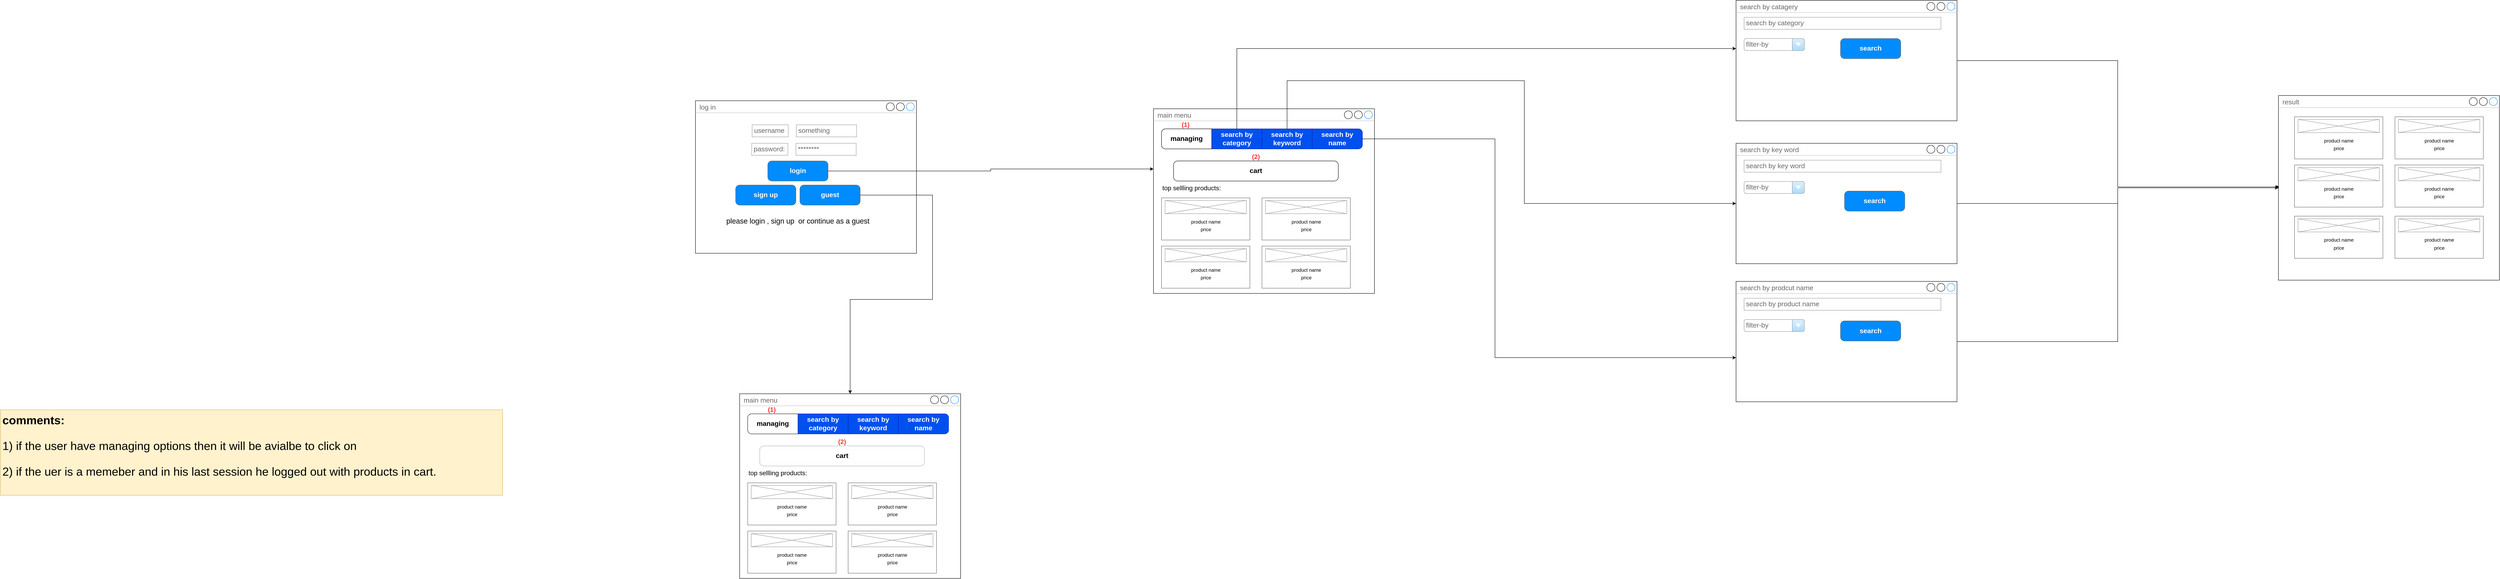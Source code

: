 <mxfile version="21.1.4" type="device" pages="2">
  <diagram name="Page-1" id="2cc2dc42-3aac-f2a9-1cec-7a8b7cbee084">
    <mxGraphModel dx="5700" dy="2787" grid="1" gridSize="10" guides="1" tooltips="1" connect="1" arrows="1" fold="1" page="1" pageScale="1" pageWidth="1100" pageHeight="850" background="none" math="0" shadow="0">
      <root>
        <mxCell id="0" />
        <mxCell id="1" parent="0" />
        <mxCell id="eM8wZiDEQWay9FdF1tru-22" value="log in" style="strokeWidth=1;shadow=0;dashed=0;align=center;html=1;shape=mxgraph.mockup.containers.window;align=left;verticalAlign=top;spacingLeft=8;strokeColor2=#008cff;strokeColor3=#c4c4c4;fontColor=#666666;mainText=;fontSize=17;labelBackgroundColor=none;whiteSpace=wrap;" parent="1" vertex="1">
          <mxGeometry x="320" y="150" width="550" height="380" as="geometry" />
        </mxCell>
        <mxCell id="eM8wZiDEQWay9FdF1tru-24" value="********" style="strokeWidth=1;shadow=0;dashed=0;align=center;html=1;shape=mxgraph.mockup.forms.pwField;strokeColor=#999999;mainText=;align=left;fontColor=#666666;fontSize=17;spacingLeft=3;" parent="1" vertex="1">
          <mxGeometry x="570" y="256" width="150" height="30" as="geometry" />
        </mxCell>
        <mxCell id="eM8wZiDEQWay9FdF1tru-25" value="password:" style="strokeWidth=1;shadow=0;dashed=0;align=center;html=1;shape=mxgraph.mockup.forms.pwField;strokeColor=#999999;mainText=;align=left;fontColor=#666666;fontSize=17;spacingLeft=3;" parent="1" vertex="1">
          <mxGeometry x="460" y="256" width="90" height="30" as="geometry" />
        </mxCell>
        <mxCell id="eM8wZiDEQWay9FdF1tru-26" value="something" style="strokeWidth=1;shadow=0;dashed=0;align=center;html=1;shape=mxgraph.mockup.forms.pwField;strokeColor=#999999;mainText=;align=left;fontColor=#666666;fontSize=17;spacingLeft=3;" parent="1" vertex="1">
          <mxGeometry x="571" y="210" width="150" height="30" as="geometry" />
        </mxCell>
        <mxCell id="eM8wZiDEQWay9FdF1tru-27" value="username" style="strokeWidth=1;shadow=0;dashed=0;align=center;html=1;shape=mxgraph.mockup.forms.pwField;strokeColor=#999999;mainText=;align=left;fontColor=#666666;fontSize=17;spacingLeft=3;" parent="1" vertex="1">
          <mxGeometry x="461" y="210" width="90" height="30" as="geometry" />
        </mxCell>
        <mxCell id="eM8wZiDEQWay9FdF1tru-28" value="please login , sign up&amp;nbsp; or continue as a guest" style="text;html=1;strokeColor=none;fillColor=none;align=center;verticalAlign=middle;whiteSpace=wrap;rounded=0;fontSize=18;" parent="1" vertex="1">
          <mxGeometry x="385" y="425" width="380" height="50" as="geometry" />
        </mxCell>
        <mxCell id="WS9xfLJrSP3h6tB30TTQ-72" style="edgeStyle=orthogonalEdgeStyle;rounded=0;orthogonalLoop=1;jettySize=auto;html=1;" parent="1" source="WS9xfLJrSP3h6tB30TTQ-1" target="WS9xfLJrSP3h6tB30TTQ-27" edge="1">
          <mxGeometry relative="1" as="geometry">
            <Array as="points">
              <mxPoint x="1055" y="325" />
              <mxPoint x="1055" y="320" />
            </Array>
          </mxGeometry>
        </mxCell>
        <mxCell id="WS9xfLJrSP3h6tB30TTQ-1" value="login" style="strokeWidth=1;shadow=0;dashed=0;align=center;html=1;shape=mxgraph.mockup.buttons.button;strokeColor=#666666;fontColor=#ffffff;mainText=;buttonStyle=round;fontSize=17;fontStyle=1;fillColor=#008cff;whiteSpace=wrap;" parent="1" vertex="1">
          <mxGeometry x="500" y="300" width="150" height="50" as="geometry" />
        </mxCell>
        <mxCell id="WS9xfLJrSP3h6tB30TTQ-2" value="sign up" style="strokeWidth=1;shadow=0;dashed=0;align=center;html=1;shape=mxgraph.mockup.buttons.button;strokeColor=#666666;fontColor=#ffffff;mainText=;buttonStyle=round;fontSize=17;fontStyle=1;fillColor=#008cff;whiteSpace=wrap;" parent="1" vertex="1">
          <mxGeometry x="420" y="360" width="150" height="50" as="geometry" />
        </mxCell>
        <mxCell id="WS9xfLJrSP3h6tB30TTQ-108" style="edgeStyle=orthogonalEdgeStyle;rounded=0;orthogonalLoop=1;jettySize=auto;html=1;" parent="1" source="WS9xfLJrSP3h6tB30TTQ-3" target="WS9xfLJrSP3h6tB30TTQ-82" edge="1">
          <mxGeometry relative="1" as="geometry">
            <Array as="points">
              <mxPoint x="910" y="385" />
              <mxPoint x="910" y="645" />
              <mxPoint x="705" y="645" />
            </Array>
          </mxGeometry>
        </mxCell>
        <mxCell id="WS9xfLJrSP3h6tB30TTQ-3" value="guest" style="strokeWidth=1;shadow=0;dashed=0;align=center;html=1;shape=mxgraph.mockup.buttons.button;strokeColor=#666666;fontColor=#ffffff;mainText=;buttonStyle=round;fontSize=17;fontStyle=1;fillColor=#008cff;whiteSpace=wrap;" parent="1" vertex="1">
          <mxGeometry x="580" y="360" width="150" height="50" as="geometry" />
        </mxCell>
        <mxCell id="WS9xfLJrSP3h6tB30TTQ-27" value="main menu" style="strokeWidth=1;shadow=0;dashed=0;align=center;html=1;shape=mxgraph.mockup.containers.window;align=left;verticalAlign=top;spacingLeft=8;strokeColor2=#008cff;strokeColor3=#c4c4c4;fontColor=#666666;mainText=;fontSize=17;labelBackgroundColor=none;whiteSpace=wrap;" parent="1" vertex="1">
          <mxGeometry x="1460" y="170" width="550" height="460" as="geometry" />
        </mxCell>
        <mxCell id="WS9xfLJrSP3h6tB30TTQ-29" value="" style="strokeWidth=1;shadow=0;dashed=0;align=center;html=1;shape=mxgraph.mockup.rrect;rSize=10;fillColor=#ffffff;strokeColor=#666666;" parent="1" vertex="1">
          <mxGeometry x="1480" y="220" width="500" height="50" as="geometry" />
        </mxCell>
        <mxCell id="WS9xfLJrSP3h6tB30TTQ-30" value="search by category" style="strokeColor=#001DBC;fillColor=#0050ef;strokeWidth=1;shadow=0;dashed=0;align=center;html=1;shape=mxgraph.mockup.rrect;rSize=0;fontSize=17;fontColor=#ffffff;fontStyle=1;resizeHeight=1;whiteSpace=wrap;" parent="WS9xfLJrSP3h6tB30TTQ-29" vertex="1">
          <mxGeometry width="125" height="50" relative="1" as="geometry">
            <mxPoint x="125" as="offset" />
          </mxGeometry>
        </mxCell>
        <mxCell id="WS9xfLJrSP3h6tB30TTQ-31" value="search by keyword" style="strokeColor=#001DBC;fillColor=#0050ef;strokeWidth=1;shadow=0;dashed=0;align=center;html=1;shape=mxgraph.mockup.rrect;rSize=0;fontSize=17;fontColor=#ffffff;fontStyle=1;resizeHeight=1;whiteSpace=wrap;" parent="WS9xfLJrSP3h6tB30TTQ-29" vertex="1">
          <mxGeometry width="125" height="50" relative="1" as="geometry">
            <mxPoint x="250" as="offset" />
          </mxGeometry>
        </mxCell>
        <mxCell id="WS9xfLJrSP3h6tB30TTQ-32" value="search by name" style="strokeColor=#001DBC;fillColor=#0050ef;strokeWidth=1;shadow=0;dashed=0;align=center;html=1;shape=mxgraph.mockup.rightButton;rSize=10;fontSize=17;fontColor=#ffffff;fontStyle=1;resizeHeight=1;whiteSpace=wrap;" parent="WS9xfLJrSP3h6tB30TTQ-29" vertex="1">
          <mxGeometry x="1" width="125" height="50" relative="1" as="geometry">
            <mxPoint x="-125" as="offset" />
          </mxGeometry>
        </mxCell>
        <mxCell id="WS9xfLJrSP3h6tB30TTQ-33" value="managing" style="strokeWidth=1;shadow=0;dashed=0;align=center;html=1;shape=mxgraph.mockup.leftButton;rSize=10;fontSize=17;fontStyle=1;resizeHeight=1;whiteSpace=wrap;" parent="WS9xfLJrSP3h6tB30TTQ-29" vertex="1">
          <mxGeometry width="125" height="50" relative="1" as="geometry" />
        </mxCell>
        <mxCell id="WS9xfLJrSP3h6tB30TTQ-35" value="top sellling products:" style="text;html=1;strokeColor=none;fillColor=none;align=center;verticalAlign=middle;whiteSpace=wrap;rounded=0;fontSize=16;" parent="1" vertex="1">
          <mxGeometry x="1460" y="352" width="190" height="30" as="geometry" />
        </mxCell>
        <mxCell id="WS9xfLJrSP3h6tB30TTQ-45" value="" style="strokeWidth=1;shadow=0;dashed=0;align=center;html=1;shape=mxgraph.mockup.containers.rrect;rSize=0;strokeColor=#666666;fontColor=#666666;fontSize=17;verticalAlign=top;whiteSpace=wrap;fillColor=#ffffff;spacingTop=32;" parent="1" vertex="1">
          <mxGeometry x="1480" y="392" width="220" height="105" as="geometry" />
        </mxCell>
        <mxCell id="WS9xfLJrSP3h6tB30TTQ-49" value="" style="verticalLabelPosition=bottom;shadow=0;dashed=0;align=center;html=1;verticalAlign=top;strokeWidth=1;shape=mxgraph.mockup.graphics.simpleIcon;strokeColor=#999999;" parent="WS9xfLJrSP3h6tB30TTQ-45" vertex="1">
          <mxGeometry x="8.8" y="6.562" width="202.4" height="32.812" as="geometry" />
        </mxCell>
        <mxCell id="WS9xfLJrSP3h6tB30TTQ-51" value="product name" style="text;html=1;strokeColor=none;fillColor=none;align=center;verticalAlign=middle;whiteSpace=wrap;rounded=0;" parent="WS9xfLJrSP3h6tB30TTQ-45" vertex="1">
          <mxGeometry x="61.6" y="49.875" width="96.8" height="19.688" as="geometry" />
        </mxCell>
        <mxCell id="WS9xfLJrSP3h6tB30TTQ-52" value="price" style="text;html=1;strokeColor=none;fillColor=none;align=center;verticalAlign=middle;whiteSpace=wrap;rounded=0;" parent="WS9xfLJrSP3h6tB30TTQ-45" vertex="1">
          <mxGeometry x="61.6" y="69.562" width="96.8" height="19.688" as="geometry" />
        </mxCell>
        <mxCell id="WS9xfLJrSP3h6tB30TTQ-57" value="" style="strokeWidth=1;shadow=0;dashed=0;align=center;html=1;shape=mxgraph.mockup.containers.rrect;rSize=0;strokeColor=#666666;fontColor=#666666;fontSize=17;verticalAlign=top;whiteSpace=wrap;fillColor=#ffffff;spacingTop=32;" parent="1" vertex="1">
          <mxGeometry x="1730" y="392" width="220" height="105" as="geometry" />
        </mxCell>
        <mxCell id="WS9xfLJrSP3h6tB30TTQ-58" value="" style="verticalLabelPosition=bottom;shadow=0;dashed=0;align=center;html=1;verticalAlign=top;strokeWidth=1;shape=mxgraph.mockup.graphics.simpleIcon;strokeColor=#999999;" parent="WS9xfLJrSP3h6tB30TTQ-57" vertex="1">
          <mxGeometry x="8.8" y="6.562" width="202.4" height="32.812" as="geometry" />
        </mxCell>
        <mxCell id="WS9xfLJrSP3h6tB30TTQ-59" value="product name" style="text;html=1;strokeColor=none;fillColor=none;align=center;verticalAlign=middle;whiteSpace=wrap;rounded=0;" parent="WS9xfLJrSP3h6tB30TTQ-57" vertex="1">
          <mxGeometry x="61.6" y="49.875" width="96.8" height="19.688" as="geometry" />
        </mxCell>
        <mxCell id="WS9xfLJrSP3h6tB30TTQ-60" value="price" style="text;html=1;strokeColor=none;fillColor=none;align=center;verticalAlign=middle;whiteSpace=wrap;rounded=0;" parent="WS9xfLJrSP3h6tB30TTQ-57" vertex="1">
          <mxGeometry x="61.6" y="69.562" width="96.8" height="19.688" as="geometry" />
        </mxCell>
        <mxCell id="WS9xfLJrSP3h6tB30TTQ-62" value="" style="strokeWidth=1;shadow=0;dashed=0;align=center;html=1;shape=mxgraph.mockup.containers.rrect;rSize=0;strokeColor=#666666;fontColor=#666666;fontSize=17;verticalAlign=top;whiteSpace=wrap;fillColor=#ffffff;spacingTop=32;" parent="1" vertex="1">
          <mxGeometry x="1480" y="512" width="220" height="105" as="geometry" />
        </mxCell>
        <mxCell id="WS9xfLJrSP3h6tB30TTQ-63" value="" style="verticalLabelPosition=bottom;shadow=0;dashed=0;align=center;html=1;verticalAlign=top;strokeWidth=1;shape=mxgraph.mockup.graphics.simpleIcon;strokeColor=#999999;" parent="WS9xfLJrSP3h6tB30TTQ-62" vertex="1">
          <mxGeometry x="8.8" y="6.562" width="202.4" height="32.812" as="geometry" />
        </mxCell>
        <mxCell id="WS9xfLJrSP3h6tB30TTQ-64" value="product name" style="text;html=1;strokeColor=none;fillColor=none;align=center;verticalAlign=middle;whiteSpace=wrap;rounded=0;" parent="WS9xfLJrSP3h6tB30TTQ-62" vertex="1">
          <mxGeometry x="61.6" y="49.875" width="96.8" height="19.688" as="geometry" />
        </mxCell>
        <mxCell id="WS9xfLJrSP3h6tB30TTQ-65" value="price" style="text;html=1;strokeColor=none;fillColor=none;align=center;verticalAlign=middle;whiteSpace=wrap;rounded=0;" parent="WS9xfLJrSP3h6tB30TTQ-62" vertex="1">
          <mxGeometry x="61.6" y="69.562" width="96.8" height="19.688" as="geometry" />
        </mxCell>
        <mxCell id="WS9xfLJrSP3h6tB30TTQ-66" value="" style="strokeWidth=1;shadow=0;dashed=0;align=center;html=1;shape=mxgraph.mockup.containers.rrect;rSize=0;strokeColor=#666666;fontColor=#666666;fontSize=17;verticalAlign=top;whiteSpace=wrap;fillColor=#ffffff;spacingTop=32;" parent="1" vertex="1">
          <mxGeometry x="1730" y="512" width="220" height="105" as="geometry" />
        </mxCell>
        <mxCell id="WS9xfLJrSP3h6tB30TTQ-67" value="" style="verticalLabelPosition=bottom;shadow=0;dashed=0;align=center;html=1;verticalAlign=top;strokeWidth=1;shape=mxgraph.mockup.graphics.simpleIcon;strokeColor=#999999;" parent="WS9xfLJrSP3h6tB30TTQ-66" vertex="1">
          <mxGeometry x="8.8" y="6.562" width="202.4" height="32.812" as="geometry" />
        </mxCell>
        <mxCell id="WS9xfLJrSP3h6tB30TTQ-68" value="product name" style="text;html=1;strokeColor=none;fillColor=none;align=center;verticalAlign=middle;whiteSpace=wrap;rounded=0;" parent="WS9xfLJrSP3h6tB30TTQ-66" vertex="1">
          <mxGeometry x="61.6" y="49.875" width="96.8" height="19.688" as="geometry" />
        </mxCell>
        <mxCell id="WS9xfLJrSP3h6tB30TTQ-69" value="price" style="text;html=1;strokeColor=none;fillColor=none;align=center;verticalAlign=middle;whiteSpace=wrap;rounded=0;" parent="WS9xfLJrSP3h6tB30TTQ-66" vertex="1">
          <mxGeometry x="61.6" y="69.562" width="96.8" height="19.688" as="geometry" />
        </mxCell>
        <mxCell id="WS9xfLJrSP3h6tB30TTQ-74" value="&lt;h1 style=&quot;font-size: 29px;&quot;&gt;comments:&lt;/h1&gt;&lt;p style=&quot;font-size: 29px;&quot;&gt;1) if the user have managing options then it will be avialbe to click on&lt;/p&gt;&lt;p style=&quot;font-size: 29px;&quot;&gt;2) if the uer is a memeber and in his last session he logged out with products in cart.&lt;/p&gt;" style="text;html=1;strokeColor=#d6b656;fillColor=#fff2cc;spacing=5;spacingTop=-20;whiteSpace=wrap;overflow=hidden;rounded=0;fontSize=29;" parent="1" vertex="1">
          <mxGeometry x="-1410" y="920" width="1250" height="213" as="geometry" />
        </mxCell>
        <mxCell id="WS9xfLJrSP3h6tB30TTQ-75" value="&lt;p style=&quot;line-height: 140%; font-size: 16px;&quot;&gt;&lt;font color=&quot;#ff3333&quot; style=&quot;font-size: 16px;&quot;&gt;&lt;b style=&quot;font-size: 16px;&quot;&gt;(1)&lt;/b&gt;&lt;/font&gt;&lt;/p&gt;" style="text;html=1;strokeColor=none;fillColor=none;align=center;verticalAlign=middle;whiteSpace=wrap;rounded=0;fontSize=16;" parent="1" vertex="1">
          <mxGeometry x="1510" y="195" width="60" height="30" as="geometry" />
        </mxCell>
        <mxCell id="WS9xfLJrSP3h6tB30TTQ-79" value="cart" style="strokeWidth=1;shadow=0;dashed=0;align=center;html=1;shape=mxgraph.mockup.buttons.button;mainText=;buttonStyle=round;fontSize=17;fontStyle=1;whiteSpace=wrap;" parent="1" vertex="1">
          <mxGeometry x="1510" y="300" width="410" height="50" as="geometry" />
        </mxCell>
        <mxCell id="WS9xfLJrSP3h6tB30TTQ-80" value="&lt;p style=&quot;line-height: 140%; font-size: 16px;&quot;&gt;&lt;font color=&quot;#ff3333&quot; style=&quot;font-size: 16px;&quot;&gt;&lt;b style=&quot;font-size: 16px;&quot;&gt;(2)&lt;/b&gt;&lt;/font&gt;&lt;/p&gt;" style="text;html=1;strokeColor=none;fillColor=none;align=center;verticalAlign=middle;whiteSpace=wrap;rounded=0;fontSize=16;" parent="1" vertex="1">
          <mxGeometry x="1685" y="275" width="60" height="30" as="geometry" />
        </mxCell>
        <mxCell id="WS9xfLJrSP3h6tB30TTQ-82" value="main menu" style="strokeWidth=1;shadow=0;dashed=0;align=center;html=1;shape=mxgraph.mockup.containers.window;align=left;verticalAlign=top;spacingLeft=8;strokeColor2=#008cff;strokeColor3=#c4c4c4;fontColor=#666666;mainText=;fontSize=17;labelBackgroundColor=none;whiteSpace=wrap;" parent="1" vertex="1">
          <mxGeometry x="430" y="880" width="550" height="460" as="geometry" />
        </mxCell>
        <mxCell id="WS9xfLJrSP3h6tB30TTQ-83" value="" style="strokeWidth=1;shadow=0;dashed=0;align=center;html=1;shape=mxgraph.mockup.rrect;rSize=10;" parent="1" vertex="1">
          <mxGeometry x="450" y="930" width="500" height="50" as="geometry" />
        </mxCell>
        <mxCell id="WS9xfLJrSP3h6tB30TTQ-84" value="search by category" style="strokeColor=#001DBC;fillColor=#0050ef;strokeWidth=1;shadow=0;dashed=0;align=center;html=1;shape=mxgraph.mockup.rrect;rSize=0;fontSize=17;fontColor=#ffffff;fontStyle=1;resizeHeight=1;whiteSpace=wrap;" parent="WS9xfLJrSP3h6tB30TTQ-83" vertex="1">
          <mxGeometry width="125" height="50" relative="1" as="geometry">
            <mxPoint x="125" as="offset" />
          </mxGeometry>
        </mxCell>
        <mxCell id="WS9xfLJrSP3h6tB30TTQ-85" value="search by keyword" style="strokeColor=#001DBC;fillColor=#0050ef;strokeWidth=1;shadow=0;dashed=0;align=center;html=1;shape=mxgraph.mockup.rrect;rSize=0;fontSize=17;fontColor=#ffffff;fontStyle=1;resizeHeight=1;whiteSpace=wrap;" parent="WS9xfLJrSP3h6tB30TTQ-83" vertex="1">
          <mxGeometry width="125" height="50" relative="1" as="geometry">
            <mxPoint x="250" as="offset" />
          </mxGeometry>
        </mxCell>
        <mxCell id="WS9xfLJrSP3h6tB30TTQ-86" value="search by name" style="strokeColor=#001DBC;fillColor=#0050ef;strokeWidth=1;shadow=0;dashed=0;align=center;html=1;shape=mxgraph.mockup.rightButton;rSize=10;fontSize=17;fontColor=#ffffff;fontStyle=1;resizeHeight=1;whiteSpace=wrap;" parent="WS9xfLJrSP3h6tB30TTQ-83" vertex="1">
          <mxGeometry x="1" width="125" height="50" relative="1" as="geometry">
            <mxPoint x="-125" as="offset" />
          </mxGeometry>
        </mxCell>
        <mxCell id="WS9xfLJrSP3h6tB30TTQ-87" value="managing" style="strokeWidth=1;shadow=0;dashed=0;align=center;html=1;shape=mxgraph.mockup.leftButton;rSize=10;fontSize=17;fontStyle=1;resizeHeight=1;whiteSpace=wrap;opacity=30;" parent="WS9xfLJrSP3h6tB30TTQ-83" vertex="1">
          <mxGeometry width="125" height="50" relative="1" as="geometry" />
        </mxCell>
        <mxCell id="WS9xfLJrSP3h6tB30TTQ-88" value="top sellling products:" style="text;html=1;strokeColor=none;fillColor=none;align=center;verticalAlign=middle;whiteSpace=wrap;rounded=0;fontSize=16;" parent="1" vertex="1">
          <mxGeometry x="430" y="1062" width="190" height="30" as="geometry" />
        </mxCell>
        <mxCell id="WS9xfLJrSP3h6tB30TTQ-89" value="" style="strokeWidth=1;shadow=0;dashed=0;align=center;html=1;shape=mxgraph.mockup.containers.rrect;rSize=0;strokeColor=#666666;fontColor=#666666;fontSize=17;verticalAlign=top;whiteSpace=wrap;fillColor=#ffffff;spacingTop=32;" parent="1" vertex="1">
          <mxGeometry x="450" y="1102" width="220" height="105" as="geometry" />
        </mxCell>
        <mxCell id="WS9xfLJrSP3h6tB30TTQ-90" value="" style="verticalLabelPosition=bottom;shadow=0;dashed=0;align=center;html=1;verticalAlign=top;strokeWidth=1;shape=mxgraph.mockup.graphics.simpleIcon;strokeColor=#999999;" parent="WS9xfLJrSP3h6tB30TTQ-89" vertex="1">
          <mxGeometry x="8.8" y="6.562" width="202.4" height="32.812" as="geometry" />
        </mxCell>
        <mxCell id="WS9xfLJrSP3h6tB30TTQ-91" value="product name" style="text;html=1;strokeColor=none;fillColor=none;align=center;verticalAlign=middle;whiteSpace=wrap;rounded=0;" parent="WS9xfLJrSP3h6tB30TTQ-89" vertex="1">
          <mxGeometry x="61.6" y="49.875" width="96.8" height="19.688" as="geometry" />
        </mxCell>
        <mxCell id="WS9xfLJrSP3h6tB30TTQ-92" value="price" style="text;html=1;strokeColor=none;fillColor=none;align=center;verticalAlign=middle;whiteSpace=wrap;rounded=0;" parent="WS9xfLJrSP3h6tB30TTQ-89" vertex="1">
          <mxGeometry x="61.6" y="69.562" width="96.8" height="19.688" as="geometry" />
        </mxCell>
        <mxCell id="WS9xfLJrSP3h6tB30TTQ-93" value="" style="strokeWidth=1;shadow=0;dashed=0;align=center;html=1;shape=mxgraph.mockup.containers.rrect;rSize=0;strokeColor=#666666;fontColor=#666666;fontSize=17;verticalAlign=top;whiteSpace=wrap;fillColor=#ffffff;spacingTop=32;" parent="1" vertex="1">
          <mxGeometry x="700" y="1102" width="220" height="105" as="geometry" />
        </mxCell>
        <mxCell id="WS9xfLJrSP3h6tB30TTQ-94" value="" style="verticalLabelPosition=bottom;shadow=0;dashed=0;align=center;html=1;verticalAlign=top;strokeWidth=1;shape=mxgraph.mockup.graphics.simpleIcon;strokeColor=#999999;" parent="WS9xfLJrSP3h6tB30TTQ-93" vertex="1">
          <mxGeometry x="8.8" y="6.562" width="202.4" height="32.812" as="geometry" />
        </mxCell>
        <mxCell id="WS9xfLJrSP3h6tB30TTQ-95" value="product name" style="text;html=1;strokeColor=none;fillColor=none;align=center;verticalAlign=middle;whiteSpace=wrap;rounded=0;" parent="WS9xfLJrSP3h6tB30TTQ-93" vertex="1">
          <mxGeometry x="61.6" y="49.875" width="96.8" height="19.688" as="geometry" />
        </mxCell>
        <mxCell id="WS9xfLJrSP3h6tB30TTQ-96" value="price" style="text;html=1;strokeColor=none;fillColor=none;align=center;verticalAlign=middle;whiteSpace=wrap;rounded=0;" parent="WS9xfLJrSP3h6tB30TTQ-93" vertex="1">
          <mxGeometry x="61.6" y="69.562" width="96.8" height="19.688" as="geometry" />
        </mxCell>
        <mxCell id="WS9xfLJrSP3h6tB30TTQ-97" value="" style="strokeWidth=1;shadow=0;dashed=0;align=center;html=1;shape=mxgraph.mockup.containers.rrect;rSize=0;strokeColor=#666666;fontColor=#666666;fontSize=17;verticalAlign=top;whiteSpace=wrap;fillColor=#ffffff;spacingTop=32;" parent="1" vertex="1">
          <mxGeometry x="450" y="1222" width="220" height="105" as="geometry" />
        </mxCell>
        <mxCell id="WS9xfLJrSP3h6tB30TTQ-98" value="" style="verticalLabelPosition=bottom;shadow=0;dashed=0;align=center;html=1;verticalAlign=top;strokeWidth=1;shape=mxgraph.mockup.graphics.simpleIcon;strokeColor=#999999;" parent="WS9xfLJrSP3h6tB30TTQ-97" vertex="1">
          <mxGeometry x="8.8" y="6.562" width="202.4" height="32.812" as="geometry" />
        </mxCell>
        <mxCell id="WS9xfLJrSP3h6tB30TTQ-99" value="product name" style="text;html=1;strokeColor=none;fillColor=none;align=center;verticalAlign=middle;whiteSpace=wrap;rounded=0;" parent="WS9xfLJrSP3h6tB30TTQ-97" vertex="1">
          <mxGeometry x="61.6" y="49.875" width="96.8" height="19.688" as="geometry" />
        </mxCell>
        <mxCell id="WS9xfLJrSP3h6tB30TTQ-100" value="price" style="text;html=1;strokeColor=none;fillColor=none;align=center;verticalAlign=middle;whiteSpace=wrap;rounded=0;" parent="WS9xfLJrSP3h6tB30TTQ-97" vertex="1">
          <mxGeometry x="61.6" y="69.562" width="96.8" height="19.688" as="geometry" />
        </mxCell>
        <mxCell id="WS9xfLJrSP3h6tB30TTQ-101" value="" style="strokeWidth=1;shadow=0;dashed=0;align=center;html=1;shape=mxgraph.mockup.containers.rrect;rSize=0;strokeColor=#666666;fontColor=#666666;fontSize=17;verticalAlign=top;whiteSpace=wrap;fillColor=#ffffff;spacingTop=32;" parent="1" vertex="1">
          <mxGeometry x="700" y="1222" width="220" height="105" as="geometry" />
        </mxCell>
        <mxCell id="WS9xfLJrSP3h6tB30TTQ-102" value="" style="verticalLabelPosition=bottom;shadow=0;dashed=0;align=center;html=1;verticalAlign=top;strokeWidth=1;shape=mxgraph.mockup.graphics.simpleIcon;strokeColor=#999999;" parent="WS9xfLJrSP3h6tB30TTQ-101" vertex="1">
          <mxGeometry x="8.8" y="6.562" width="202.4" height="32.812" as="geometry" />
        </mxCell>
        <mxCell id="WS9xfLJrSP3h6tB30TTQ-103" value="product name" style="text;html=1;strokeColor=none;fillColor=none;align=center;verticalAlign=middle;whiteSpace=wrap;rounded=0;" parent="WS9xfLJrSP3h6tB30TTQ-101" vertex="1">
          <mxGeometry x="61.6" y="49.875" width="96.8" height="19.688" as="geometry" />
        </mxCell>
        <mxCell id="WS9xfLJrSP3h6tB30TTQ-104" value="price" style="text;html=1;strokeColor=none;fillColor=none;align=center;verticalAlign=middle;whiteSpace=wrap;rounded=0;" parent="WS9xfLJrSP3h6tB30TTQ-101" vertex="1">
          <mxGeometry x="61.6" y="69.562" width="96.8" height="19.688" as="geometry" />
        </mxCell>
        <mxCell id="WS9xfLJrSP3h6tB30TTQ-105" value="&lt;p style=&quot;line-height: 140%; font-size: 16px;&quot;&gt;&lt;font color=&quot;#ff3333&quot; style=&quot;font-size: 16px;&quot;&gt;&lt;b style=&quot;font-size: 16px;&quot;&gt;(1)&lt;/b&gt;&lt;/font&gt;&lt;/p&gt;" style="text;html=1;strokeColor=none;fillColor=none;align=center;verticalAlign=middle;whiteSpace=wrap;rounded=0;fontSize=16;" parent="1" vertex="1">
          <mxGeometry x="480" y="905" width="60" height="30" as="geometry" />
        </mxCell>
        <mxCell id="WS9xfLJrSP3h6tB30TTQ-106" value="cart" style="strokeWidth=1;shadow=0;dashed=0;align=center;html=1;shape=mxgraph.mockup.buttons.button;mainText=;buttonStyle=round;fontSize=17;fontStyle=1;whiteSpace=wrap;opacity=30;" parent="1" vertex="1">
          <mxGeometry x="480" y="1010" width="410" height="50" as="geometry" />
        </mxCell>
        <mxCell id="WS9xfLJrSP3h6tB30TTQ-107" value="&lt;p style=&quot;line-height: 140%; font-size: 16px;&quot;&gt;&lt;font color=&quot;#ff3333&quot; style=&quot;font-size: 16px;&quot;&gt;&lt;b style=&quot;font-size: 16px;&quot;&gt;(2)&lt;/b&gt;&lt;/font&gt;&lt;/p&gt;" style="text;html=1;strokeColor=none;fillColor=none;align=center;verticalAlign=middle;whiteSpace=wrap;rounded=0;fontSize=16;" parent="1" vertex="1">
          <mxGeometry x="655" y="985" width="60" height="30" as="geometry" />
        </mxCell>
        <mxCell id="DWiZ_0gXpjANwphZb_NN-42" style="edgeStyle=orthogonalEdgeStyle;rounded=0;orthogonalLoop=1;jettySize=auto;html=1;entryX=0.003;entryY=0.495;entryDx=0;entryDy=0;entryPerimeter=0;" parent="1" source="WS9xfLJrSP3h6tB30TTQ-109" target="DWiZ_0gXpjANwphZb_NN-2" edge="1">
          <mxGeometry relative="1" as="geometry" />
        </mxCell>
        <mxCell id="WS9xfLJrSP3h6tB30TTQ-109" value="search by catagery" style="strokeWidth=1;shadow=0;dashed=0;align=center;html=1;shape=mxgraph.mockup.containers.window;align=left;verticalAlign=top;spacingLeft=8;strokeColor2=#008cff;strokeColor3=#c4c4c4;fontColor=#666666;mainText=;fontSize=17;labelBackgroundColor=none;whiteSpace=wrap;" parent="1" vertex="1">
          <mxGeometry x="2910" y="-100" width="550" height="300" as="geometry" />
        </mxCell>
        <mxCell id="WS9xfLJrSP3h6tB30TTQ-110" value="search by category" style="strokeWidth=1;shadow=0;dashed=0;align=center;html=1;shape=mxgraph.mockup.forms.pwField;strokeColor=#999999;mainText=;align=left;fontColor=#666666;fontSize=17;spacingLeft=3;" parent="1" vertex="1">
          <mxGeometry x="2930" y="-58" width="490" height="30" as="geometry" />
        </mxCell>
        <mxCell id="WS9xfLJrSP3h6tB30TTQ-111" value="filter-by" style="strokeWidth=1;shadow=0;dashed=0;align=center;html=1;shape=mxgraph.mockup.forms.comboBox;strokeColor=#999999;fillColor=#ddeeff;align=left;fillColor2=#aaddff;mainText=;fontColor=#666666;fontSize=17;spacingLeft=3;" parent="1" vertex="1">
          <mxGeometry x="2930" y="-5" width="150" height="30" as="geometry" />
        </mxCell>
        <mxCell id="DWiZ_0gXpjANwphZb_NN-43" style="edgeStyle=orthogonalEdgeStyle;rounded=0;orthogonalLoop=1;jettySize=auto;html=1;" parent="1" source="WS9xfLJrSP3h6tB30TTQ-114" target="DWiZ_0gXpjANwphZb_NN-2" edge="1">
          <mxGeometry relative="1" as="geometry">
            <Array as="points">
              <mxPoint x="3860" y="406" />
              <mxPoint x="3860" y="367" />
            </Array>
          </mxGeometry>
        </mxCell>
        <mxCell id="WS9xfLJrSP3h6tB30TTQ-114" value="search by key word" style="strokeWidth=1;shadow=0;dashed=0;align=center;html=1;shape=mxgraph.mockup.containers.window;align=left;verticalAlign=top;spacingLeft=8;strokeColor2=#008cff;strokeColor3=#c4c4c4;fontColor=#666666;mainText=;fontSize=17;labelBackgroundColor=none;whiteSpace=wrap;" parent="1" vertex="1">
          <mxGeometry x="2910" y="256" width="550" height="300" as="geometry" />
        </mxCell>
        <mxCell id="WS9xfLJrSP3h6tB30TTQ-115" value="search by key word" style="strokeWidth=1;shadow=0;dashed=0;align=center;html=1;shape=mxgraph.mockup.forms.pwField;strokeColor=#999999;mainText=;align=left;fontColor=#666666;fontSize=17;spacingLeft=3;" parent="1" vertex="1">
          <mxGeometry x="2930" y="298" width="490" height="30" as="geometry" />
        </mxCell>
        <mxCell id="WS9xfLJrSP3h6tB30TTQ-116" value="filter-by" style="strokeWidth=1;shadow=0;dashed=0;align=center;html=1;shape=mxgraph.mockup.forms.comboBox;strokeColor=#999999;fillColor=#ddeeff;align=left;fillColor2=#aaddff;mainText=;fontColor=#666666;fontSize=17;spacingLeft=3;" parent="1" vertex="1">
          <mxGeometry x="2930" y="351" width="150" height="30" as="geometry" />
        </mxCell>
        <mxCell id="DWiZ_0gXpjANwphZb_NN-44" style="edgeStyle=orthogonalEdgeStyle;rounded=0;orthogonalLoop=1;jettySize=auto;html=1;entryX=0;entryY=0.507;entryDx=0;entryDy=0;entryPerimeter=0;" parent="1" source="WS9xfLJrSP3h6tB30TTQ-117" target="DWiZ_0gXpjANwphZb_NN-2" edge="1">
          <mxGeometry relative="1" as="geometry">
            <Array as="points">
              <mxPoint x="3860" y="750" />
              <mxPoint x="3860" y="367" />
              <mxPoint x="4260" y="367" />
            </Array>
          </mxGeometry>
        </mxCell>
        <mxCell id="WS9xfLJrSP3h6tB30TTQ-117" value="search by prodcut name" style="strokeWidth=1;shadow=0;dashed=0;align=center;html=1;shape=mxgraph.mockup.containers.window;align=left;verticalAlign=top;spacingLeft=8;strokeColor2=#008cff;strokeColor3=#c4c4c4;fontColor=#666666;mainText=;fontSize=17;labelBackgroundColor=none;whiteSpace=wrap;" parent="1" vertex="1">
          <mxGeometry x="2910" y="600" width="550" height="300" as="geometry" />
        </mxCell>
        <mxCell id="WS9xfLJrSP3h6tB30TTQ-118" value="search by product name" style="strokeWidth=1;shadow=0;dashed=0;align=center;html=1;shape=mxgraph.mockup.forms.pwField;strokeColor=#999999;mainText=;align=left;fontColor=#666666;fontSize=17;spacingLeft=3;" parent="1" vertex="1">
          <mxGeometry x="2930" y="642" width="490" height="30" as="geometry" />
        </mxCell>
        <mxCell id="WS9xfLJrSP3h6tB30TTQ-119" value="filter-by" style="strokeWidth=1;shadow=0;dashed=0;align=center;html=1;shape=mxgraph.mockup.forms.comboBox;strokeColor=#999999;fillColor=#ddeeff;align=left;fillColor2=#aaddff;mainText=;fontColor=#666666;fontSize=17;spacingLeft=3;" parent="1" vertex="1">
          <mxGeometry x="2930" y="695" width="150" height="30" as="geometry" />
        </mxCell>
        <mxCell id="WS9xfLJrSP3h6tB30TTQ-120" style="edgeStyle=orthogonalEdgeStyle;rounded=0;orthogonalLoop=1;jettySize=auto;html=1;" parent="1" source="WS9xfLJrSP3h6tB30TTQ-30" target="WS9xfLJrSP3h6tB30TTQ-109" edge="1">
          <mxGeometry relative="1" as="geometry">
            <Array as="points">
              <mxPoint x="1668" y="20" />
            </Array>
          </mxGeometry>
        </mxCell>
        <mxCell id="WS9xfLJrSP3h6tB30TTQ-121" style="edgeStyle=orthogonalEdgeStyle;rounded=0;orthogonalLoop=1;jettySize=auto;html=1;" parent="1" source="WS9xfLJrSP3h6tB30TTQ-31" target="WS9xfLJrSP3h6tB30TTQ-114" edge="1">
          <mxGeometry relative="1" as="geometry">
            <Array as="points">
              <mxPoint x="1793" y="100" />
              <mxPoint x="2383" y="100" />
              <mxPoint x="2383" y="406" />
            </Array>
          </mxGeometry>
        </mxCell>
        <mxCell id="WS9xfLJrSP3h6tB30TTQ-122" style="edgeStyle=orthogonalEdgeStyle;rounded=0;orthogonalLoop=1;jettySize=auto;html=1;" parent="1" source="WS9xfLJrSP3h6tB30TTQ-32" target="WS9xfLJrSP3h6tB30TTQ-117" edge="1">
          <mxGeometry relative="1" as="geometry">
            <Array as="points">
              <mxPoint x="2310" y="245" />
              <mxPoint x="2310" y="790" />
            </Array>
          </mxGeometry>
        </mxCell>
        <mxCell id="WS9xfLJrSP3h6tB30TTQ-123" value="search" style="strokeWidth=1;shadow=0;dashed=0;align=center;html=1;shape=mxgraph.mockup.buttons.button;strokeColor=#666666;fontColor=#ffffff;mainText=;buttonStyle=round;fontSize=17;fontStyle=1;fillColor=#008cff;whiteSpace=wrap;" parent="1" vertex="1">
          <mxGeometry x="3170" y="-5" width="150" height="50" as="geometry" />
        </mxCell>
        <mxCell id="WS9xfLJrSP3h6tB30TTQ-124" value="search" style="strokeWidth=1;shadow=0;dashed=0;align=center;html=1;shape=mxgraph.mockup.buttons.button;strokeColor=#666666;fontColor=#ffffff;mainText=;buttonStyle=round;fontSize=17;fontStyle=1;fillColor=#008cff;whiteSpace=wrap;" parent="1" vertex="1">
          <mxGeometry x="3180" y="375" width="150" height="50" as="geometry" />
        </mxCell>
        <mxCell id="WS9xfLJrSP3h6tB30TTQ-125" value="search" style="strokeWidth=1;shadow=0;dashed=0;align=center;html=1;shape=mxgraph.mockup.buttons.button;strokeColor=#666666;fontColor=#ffffff;mainText=;buttonStyle=round;fontSize=17;fontStyle=1;fillColor=#008cff;whiteSpace=wrap;" parent="1" vertex="1">
          <mxGeometry x="3170" y="698.5" width="150" height="50" as="geometry" />
        </mxCell>
        <mxCell id="DWiZ_0gXpjANwphZb_NN-2" value="result" style="strokeWidth=1;shadow=0;dashed=0;align=center;html=1;shape=mxgraph.mockup.containers.window;align=left;verticalAlign=top;spacingLeft=8;strokeColor2=#008cff;strokeColor3=#c4c4c4;fontColor=#666666;mainText=;fontSize=17;labelBackgroundColor=none;whiteSpace=wrap;" parent="1" vertex="1">
          <mxGeometry x="4260" y="137" width="550" height="460" as="geometry" />
        </mxCell>
        <mxCell id="DWiZ_0gXpjANwphZb_NN-9" value="" style="strokeWidth=1;shadow=0;dashed=0;align=center;html=1;shape=mxgraph.mockup.containers.rrect;rSize=0;strokeColor=#666666;fontColor=#666666;fontSize=17;verticalAlign=top;whiteSpace=wrap;fillColor=#ffffff;spacingTop=32;" parent="1" vertex="1">
          <mxGeometry x="4300" y="190" width="220" height="105" as="geometry" />
        </mxCell>
        <mxCell id="DWiZ_0gXpjANwphZb_NN-10" value="" style="verticalLabelPosition=bottom;shadow=0;dashed=0;align=center;html=1;verticalAlign=top;strokeWidth=1;shape=mxgraph.mockup.graphics.simpleIcon;strokeColor=#999999;" parent="DWiZ_0gXpjANwphZb_NN-9" vertex="1">
          <mxGeometry x="8.8" y="6.562" width="202.4" height="32.812" as="geometry" />
        </mxCell>
        <mxCell id="DWiZ_0gXpjANwphZb_NN-11" value="product name" style="text;html=1;strokeColor=none;fillColor=none;align=center;verticalAlign=middle;whiteSpace=wrap;rounded=0;" parent="DWiZ_0gXpjANwphZb_NN-9" vertex="1">
          <mxGeometry x="61.6" y="49.875" width="96.8" height="19.688" as="geometry" />
        </mxCell>
        <mxCell id="DWiZ_0gXpjANwphZb_NN-12" value="price" style="text;html=1;strokeColor=none;fillColor=none;align=center;verticalAlign=middle;whiteSpace=wrap;rounded=0;" parent="DWiZ_0gXpjANwphZb_NN-9" vertex="1">
          <mxGeometry x="61.6" y="69.562" width="96.8" height="19.688" as="geometry" />
        </mxCell>
        <mxCell id="DWiZ_0gXpjANwphZb_NN-13" value="" style="strokeWidth=1;shadow=0;dashed=0;align=center;html=1;shape=mxgraph.mockup.containers.rrect;rSize=0;strokeColor=#666666;fontColor=#666666;fontSize=17;verticalAlign=top;whiteSpace=wrap;fillColor=#ffffff;spacingTop=32;" parent="1" vertex="1">
          <mxGeometry x="4550" y="190" width="220" height="105" as="geometry" />
        </mxCell>
        <mxCell id="DWiZ_0gXpjANwphZb_NN-14" value="" style="verticalLabelPosition=bottom;shadow=0;dashed=0;align=center;html=1;verticalAlign=top;strokeWidth=1;shape=mxgraph.mockup.graphics.simpleIcon;strokeColor=#999999;" parent="DWiZ_0gXpjANwphZb_NN-13" vertex="1">
          <mxGeometry x="8.8" y="6.562" width="202.4" height="32.812" as="geometry" />
        </mxCell>
        <mxCell id="DWiZ_0gXpjANwphZb_NN-15" value="product name" style="text;html=1;strokeColor=none;fillColor=none;align=center;verticalAlign=middle;whiteSpace=wrap;rounded=0;" parent="DWiZ_0gXpjANwphZb_NN-13" vertex="1">
          <mxGeometry x="61.6" y="49.875" width="96.8" height="19.688" as="geometry" />
        </mxCell>
        <mxCell id="DWiZ_0gXpjANwphZb_NN-16" value="price" style="text;html=1;strokeColor=none;fillColor=none;align=center;verticalAlign=middle;whiteSpace=wrap;rounded=0;" parent="DWiZ_0gXpjANwphZb_NN-13" vertex="1">
          <mxGeometry x="61.6" y="69.562" width="96.8" height="19.688" as="geometry" />
        </mxCell>
        <mxCell id="DWiZ_0gXpjANwphZb_NN-17" value="" style="strokeWidth=1;shadow=0;dashed=0;align=center;html=1;shape=mxgraph.mockup.containers.rrect;rSize=0;strokeColor=#666666;fontColor=#666666;fontSize=17;verticalAlign=top;whiteSpace=wrap;fillColor=#ffffff;spacingTop=32;" parent="1" vertex="1">
          <mxGeometry x="4300" y="310" width="220" height="105" as="geometry" />
        </mxCell>
        <mxCell id="DWiZ_0gXpjANwphZb_NN-18" value="" style="verticalLabelPosition=bottom;shadow=0;dashed=0;align=center;html=1;verticalAlign=top;strokeWidth=1;shape=mxgraph.mockup.graphics.simpleIcon;strokeColor=#999999;" parent="DWiZ_0gXpjANwphZb_NN-17" vertex="1">
          <mxGeometry x="8.8" y="6.562" width="202.4" height="32.812" as="geometry" />
        </mxCell>
        <mxCell id="DWiZ_0gXpjANwphZb_NN-19" value="product name" style="text;html=1;strokeColor=none;fillColor=none;align=center;verticalAlign=middle;whiteSpace=wrap;rounded=0;" parent="DWiZ_0gXpjANwphZb_NN-17" vertex="1">
          <mxGeometry x="61.6" y="49.875" width="96.8" height="19.688" as="geometry" />
        </mxCell>
        <mxCell id="DWiZ_0gXpjANwphZb_NN-20" value="price" style="text;html=1;strokeColor=none;fillColor=none;align=center;verticalAlign=middle;whiteSpace=wrap;rounded=0;" parent="DWiZ_0gXpjANwphZb_NN-17" vertex="1">
          <mxGeometry x="61.6" y="69.562" width="96.8" height="19.688" as="geometry" />
        </mxCell>
        <mxCell id="DWiZ_0gXpjANwphZb_NN-21" value="" style="strokeWidth=1;shadow=0;dashed=0;align=center;html=1;shape=mxgraph.mockup.containers.rrect;rSize=0;strokeColor=#666666;fontColor=#666666;fontSize=17;verticalAlign=top;whiteSpace=wrap;fillColor=#ffffff;spacingTop=32;" parent="1" vertex="1">
          <mxGeometry x="4550" y="310" width="220" height="105" as="geometry" />
        </mxCell>
        <mxCell id="DWiZ_0gXpjANwphZb_NN-22" value="" style="verticalLabelPosition=bottom;shadow=0;dashed=0;align=center;html=1;verticalAlign=top;strokeWidth=1;shape=mxgraph.mockup.graphics.simpleIcon;strokeColor=#999999;" parent="DWiZ_0gXpjANwphZb_NN-21" vertex="1">
          <mxGeometry x="8.8" y="6.562" width="202.4" height="32.812" as="geometry" />
        </mxCell>
        <mxCell id="DWiZ_0gXpjANwphZb_NN-23" value="product name" style="text;html=1;strokeColor=none;fillColor=none;align=center;verticalAlign=middle;whiteSpace=wrap;rounded=0;" parent="DWiZ_0gXpjANwphZb_NN-21" vertex="1">
          <mxGeometry x="61.6" y="49.875" width="96.8" height="19.688" as="geometry" />
        </mxCell>
        <mxCell id="DWiZ_0gXpjANwphZb_NN-24" value="price" style="text;html=1;strokeColor=none;fillColor=none;align=center;verticalAlign=middle;whiteSpace=wrap;rounded=0;" parent="DWiZ_0gXpjANwphZb_NN-21" vertex="1">
          <mxGeometry x="61.6" y="69.562" width="96.8" height="19.688" as="geometry" />
        </mxCell>
        <mxCell id="DWiZ_0gXpjANwphZb_NN-34" value="" style="strokeWidth=1;shadow=0;dashed=0;align=center;html=1;shape=mxgraph.mockup.containers.rrect;rSize=0;strokeColor=#666666;fontColor=#666666;fontSize=17;verticalAlign=top;whiteSpace=wrap;fillColor=#ffffff;spacingTop=32;" parent="1" vertex="1">
          <mxGeometry x="4300" y="437.5" width="220" height="105" as="geometry" />
        </mxCell>
        <mxCell id="DWiZ_0gXpjANwphZb_NN-35" value="" style="verticalLabelPosition=bottom;shadow=0;dashed=0;align=center;html=1;verticalAlign=top;strokeWidth=1;shape=mxgraph.mockup.graphics.simpleIcon;strokeColor=#999999;" parent="DWiZ_0gXpjANwphZb_NN-34" vertex="1">
          <mxGeometry x="8.8" y="6.562" width="202.4" height="32.812" as="geometry" />
        </mxCell>
        <mxCell id="DWiZ_0gXpjANwphZb_NN-36" value="product name" style="text;html=1;strokeColor=none;fillColor=none;align=center;verticalAlign=middle;whiteSpace=wrap;rounded=0;" parent="DWiZ_0gXpjANwphZb_NN-34" vertex="1">
          <mxGeometry x="61.6" y="49.875" width="96.8" height="19.688" as="geometry" />
        </mxCell>
        <mxCell id="DWiZ_0gXpjANwphZb_NN-37" value="price" style="text;html=1;strokeColor=none;fillColor=none;align=center;verticalAlign=middle;whiteSpace=wrap;rounded=0;" parent="DWiZ_0gXpjANwphZb_NN-34" vertex="1">
          <mxGeometry x="61.6" y="69.562" width="96.8" height="19.688" as="geometry" />
        </mxCell>
        <mxCell id="DWiZ_0gXpjANwphZb_NN-38" value="" style="strokeWidth=1;shadow=0;dashed=0;align=center;html=1;shape=mxgraph.mockup.containers.rrect;rSize=0;strokeColor=#666666;fontColor=#666666;fontSize=17;verticalAlign=top;whiteSpace=wrap;fillColor=#ffffff;spacingTop=32;" parent="1" vertex="1">
          <mxGeometry x="4550" y="437.5" width="220" height="105" as="geometry" />
        </mxCell>
        <mxCell id="DWiZ_0gXpjANwphZb_NN-39" value="" style="verticalLabelPosition=bottom;shadow=0;dashed=0;align=center;html=1;verticalAlign=top;strokeWidth=1;shape=mxgraph.mockup.graphics.simpleIcon;strokeColor=#999999;" parent="DWiZ_0gXpjANwphZb_NN-38" vertex="1">
          <mxGeometry x="8.8" y="6.562" width="202.4" height="32.812" as="geometry" />
        </mxCell>
        <mxCell id="DWiZ_0gXpjANwphZb_NN-40" value="product name" style="text;html=1;strokeColor=none;fillColor=none;align=center;verticalAlign=middle;whiteSpace=wrap;rounded=0;" parent="DWiZ_0gXpjANwphZb_NN-38" vertex="1">
          <mxGeometry x="61.6" y="49.875" width="96.8" height="19.688" as="geometry" />
        </mxCell>
        <mxCell id="DWiZ_0gXpjANwphZb_NN-41" value="price" style="text;html=1;strokeColor=none;fillColor=none;align=center;verticalAlign=middle;whiteSpace=wrap;rounded=0;" parent="DWiZ_0gXpjANwphZb_NN-38" vertex="1">
          <mxGeometry x="61.6" y="69.562" width="96.8" height="19.688" as="geometry" />
        </mxCell>
      </root>
    </mxGraphModel>
  </diagram>
  <diagram name="06/04/2023" id="fTiAlhVTk038wygpp0a_">
    <mxGraphModel dx="5200" dy="2510" grid="1" gridSize="10" guides="1" tooltips="1" connect="1" arrows="1" fold="1" page="1" pageScale="1" pageWidth="1100" pageHeight="850" background="none" math="0" shadow="0">
      <root>
        <mxCell id="jNutmER9-PxolZIIet5r-0" />
        <mxCell id="jNutmER9-PxolZIIet5r-1" parent="jNutmER9-PxolZIIet5r-0" />
        <mxCell id="jNutmER9-PxolZIIet5r-13" value="main menu" style="strokeWidth=1;shadow=0;dashed=0;align=center;html=1;shape=mxgraph.mockup.containers.window;align=left;verticalAlign=top;spacingLeft=8;strokeColor2=#008cff;strokeColor3=#c4c4c4;fontColor=#666666;mainText=;fontSize=17;labelBackgroundColor=none;whiteSpace=wrap;" vertex="1" parent="jNutmER9-PxolZIIet5r-1">
          <mxGeometry x="1460" y="170" width="550" height="460" as="geometry" />
        </mxCell>
        <mxCell id="jNutmER9-PxolZIIet5r-14" value="" style="strokeWidth=1;shadow=0;dashed=0;align=center;html=1;shape=mxgraph.mockup.rrect;rSize=10;fillColor=#ffffff;strokeColor=#666666;" vertex="1" parent="jNutmER9-PxolZIIet5r-1">
          <mxGeometry x="1480" y="220" width="500" height="50" as="geometry" />
        </mxCell>
        <mxCell id="jNutmER9-PxolZIIet5r-15" value="search by category" style="strokeColor=#001DBC;fillColor=#0050ef;strokeWidth=1;shadow=0;dashed=0;align=center;html=1;shape=mxgraph.mockup.rrect;rSize=0;fontSize=17;fontColor=#ffffff;fontStyle=1;resizeHeight=1;whiteSpace=wrap;" vertex="1" parent="jNutmER9-PxolZIIet5r-14">
          <mxGeometry width="125" height="50" relative="1" as="geometry">
            <mxPoint x="125" as="offset" />
          </mxGeometry>
        </mxCell>
        <mxCell id="jNutmER9-PxolZIIet5r-16" value="search by keyword" style="strokeColor=#001DBC;fillColor=#0050ef;strokeWidth=1;shadow=0;dashed=0;align=center;html=1;shape=mxgraph.mockup.rrect;rSize=0;fontSize=17;fontColor=#ffffff;fontStyle=1;resizeHeight=1;whiteSpace=wrap;" vertex="1" parent="jNutmER9-PxolZIIet5r-14">
          <mxGeometry width="125" height="50" relative="1" as="geometry">
            <mxPoint x="250" as="offset" />
          </mxGeometry>
        </mxCell>
        <mxCell id="jNutmER9-PxolZIIet5r-17" value="search by name" style="strokeColor=#001DBC;fillColor=#0050ef;strokeWidth=1;shadow=0;dashed=0;align=center;html=1;shape=mxgraph.mockup.rightButton;rSize=10;fontSize=17;fontColor=#ffffff;fontStyle=1;resizeHeight=1;whiteSpace=wrap;" vertex="1" parent="jNutmER9-PxolZIIet5r-14">
          <mxGeometry x="1" width="125" height="50" relative="1" as="geometry">
            <mxPoint x="-125" as="offset" />
          </mxGeometry>
        </mxCell>
        <mxCell id="jNutmER9-PxolZIIet5r-18" value="managing" style="strokeWidth=1;shadow=0;dashed=0;align=center;html=1;shape=mxgraph.mockup.leftButton;rSize=10;fontSize=17;fontStyle=1;resizeHeight=1;whiteSpace=wrap;" vertex="1" parent="jNutmER9-PxolZIIet5r-14">
          <mxGeometry width="125" height="50" relative="1" as="geometry" />
        </mxCell>
        <mxCell id="jNutmER9-PxolZIIet5r-19" value="top sellling products:" style="text;html=1;strokeColor=none;fillColor=none;align=center;verticalAlign=middle;whiteSpace=wrap;rounded=0;fontSize=16;" vertex="1" parent="jNutmER9-PxolZIIet5r-1">
          <mxGeometry x="1460" y="352" width="190" height="30" as="geometry" />
        </mxCell>
        <mxCell id="jNutmER9-PxolZIIet5r-20" value="" style="strokeWidth=1;shadow=0;dashed=0;align=center;html=1;shape=mxgraph.mockup.containers.rrect;rSize=0;strokeColor=#666666;fontColor=#666666;fontSize=17;verticalAlign=top;whiteSpace=wrap;fillColor=#ffffff;spacingTop=32;" vertex="1" parent="jNutmER9-PxolZIIet5r-1">
          <mxGeometry x="1480" y="392" width="220" height="105" as="geometry" />
        </mxCell>
        <mxCell id="jNutmER9-PxolZIIet5r-21" value="" style="verticalLabelPosition=bottom;shadow=0;dashed=0;align=center;html=1;verticalAlign=top;strokeWidth=1;shape=mxgraph.mockup.graphics.simpleIcon;strokeColor=#999999;" vertex="1" parent="jNutmER9-PxolZIIet5r-20">
          <mxGeometry x="8.8" y="6.562" width="202.4" height="32.812" as="geometry" />
        </mxCell>
        <mxCell id="jNutmER9-PxolZIIet5r-22" value="product name" style="text;html=1;strokeColor=none;fillColor=none;align=center;verticalAlign=middle;whiteSpace=wrap;rounded=0;" vertex="1" parent="jNutmER9-PxolZIIet5r-20">
          <mxGeometry x="61.6" y="49.875" width="96.8" height="19.688" as="geometry" />
        </mxCell>
        <mxCell id="jNutmER9-PxolZIIet5r-23" value="price" style="text;html=1;strokeColor=none;fillColor=none;align=center;verticalAlign=middle;whiteSpace=wrap;rounded=0;" vertex="1" parent="jNutmER9-PxolZIIet5r-20">
          <mxGeometry x="61.6" y="69.562" width="96.8" height="19.688" as="geometry" />
        </mxCell>
        <mxCell id="jNutmER9-PxolZIIet5r-24" value="" style="strokeWidth=1;shadow=0;dashed=0;align=center;html=1;shape=mxgraph.mockup.containers.rrect;rSize=0;strokeColor=#666666;fontColor=#666666;fontSize=17;verticalAlign=top;whiteSpace=wrap;fillColor=#ffffff;spacingTop=32;" vertex="1" parent="jNutmER9-PxolZIIet5r-1">
          <mxGeometry x="1730" y="392" width="220" height="105" as="geometry" />
        </mxCell>
        <mxCell id="jNutmER9-PxolZIIet5r-25" value="" style="verticalLabelPosition=bottom;shadow=0;dashed=0;align=center;html=1;verticalAlign=top;strokeWidth=1;shape=mxgraph.mockup.graphics.simpleIcon;strokeColor=#999999;" vertex="1" parent="jNutmER9-PxolZIIet5r-24">
          <mxGeometry x="8.8" y="6.562" width="202.4" height="32.812" as="geometry" />
        </mxCell>
        <mxCell id="jNutmER9-PxolZIIet5r-26" value="product name" style="text;html=1;strokeColor=none;fillColor=none;align=center;verticalAlign=middle;whiteSpace=wrap;rounded=0;" vertex="1" parent="jNutmER9-PxolZIIet5r-24">
          <mxGeometry x="61.6" y="49.875" width="96.8" height="19.688" as="geometry" />
        </mxCell>
        <mxCell id="jNutmER9-PxolZIIet5r-27" value="price" style="text;html=1;strokeColor=none;fillColor=none;align=center;verticalAlign=middle;whiteSpace=wrap;rounded=0;" vertex="1" parent="jNutmER9-PxolZIIet5r-24">
          <mxGeometry x="61.6" y="69.562" width="96.8" height="19.688" as="geometry" />
        </mxCell>
        <mxCell id="jNutmER9-PxolZIIet5r-28" value="" style="strokeWidth=1;shadow=0;dashed=0;align=center;html=1;shape=mxgraph.mockup.containers.rrect;rSize=0;strokeColor=#666666;fontColor=#666666;fontSize=17;verticalAlign=top;whiteSpace=wrap;fillColor=#ffffff;spacingTop=32;" vertex="1" parent="jNutmER9-PxolZIIet5r-1">
          <mxGeometry x="1480" y="512" width="220" height="105" as="geometry" />
        </mxCell>
        <mxCell id="jNutmER9-PxolZIIet5r-29" value="" style="verticalLabelPosition=bottom;shadow=0;dashed=0;align=center;html=1;verticalAlign=top;strokeWidth=1;shape=mxgraph.mockup.graphics.simpleIcon;strokeColor=#999999;" vertex="1" parent="jNutmER9-PxolZIIet5r-28">
          <mxGeometry x="8.8" y="6.562" width="202.4" height="32.812" as="geometry" />
        </mxCell>
        <mxCell id="jNutmER9-PxolZIIet5r-30" value="product name" style="text;html=1;strokeColor=none;fillColor=none;align=center;verticalAlign=middle;whiteSpace=wrap;rounded=0;" vertex="1" parent="jNutmER9-PxolZIIet5r-28">
          <mxGeometry x="61.6" y="49.875" width="96.8" height="19.688" as="geometry" />
        </mxCell>
        <mxCell id="jNutmER9-PxolZIIet5r-31" value="price" style="text;html=1;strokeColor=none;fillColor=none;align=center;verticalAlign=middle;whiteSpace=wrap;rounded=0;" vertex="1" parent="jNutmER9-PxolZIIet5r-28">
          <mxGeometry x="61.6" y="69.562" width="96.8" height="19.688" as="geometry" />
        </mxCell>
        <mxCell id="jNutmER9-PxolZIIet5r-32" value="" style="strokeWidth=1;shadow=0;dashed=0;align=center;html=1;shape=mxgraph.mockup.containers.rrect;rSize=0;strokeColor=#666666;fontColor=#666666;fontSize=17;verticalAlign=top;whiteSpace=wrap;fillColor=#ffffff;spacingTop=32;" vertex="1" parent="jNutmER9-PxolZIIet5r-1">
          <mxGeometry x="1730" y="512" width="220" height="105" as="geometry" />
        </mxCell>
        <mxCell id="jNutmER9-PxolZIIet5r-33" value="" style="verticalLabelPosition=bottom;shadow=0;dashed=0;align=center;html=1;verticalAlign=top;strokeWidth=1;shape=mxgraph.mockup.graphics.simpleIcon;strokeColor=#999999;" vertex="1" parent="jNutmER9-PxolZIIet5r-32">
          <mxGeometry x="8.8" y="6.562" width="202.4" height="32.812" as="geometry" />
        </mxCell>
        <mxCell id="jNutmER9-PxolZIIet5r-34" value="product name" style="text;html=1;strokeColor=none;fillColor=none;align=center;verticalAlign=middle;whiteSpace=wrap;rounded=0;" vertex="1" parent="jNutmER9-PxolZIIet5r-32">
          <mxGeometry x="61.6" y="49.875" width="96.8" height="19.688" as="geometry" />
        </mxCell>
        <mxCell id="jNutmER9-PxolZIIet5r-35" value="price" style="text;html=1;strokeColor=none;fillColor=none;align=center;verticalAlign=middle;whiteSpace=wrap;rounded=0;" vertex="1" parent="jNutmER9-PxolZIIet5r-32">
          <mxGeometry x="61.6" y="69.562" width="96.8" height="19.688" as="geometry" />
        </mxCell>
        <mxCell id="jNutmER9-PxolZIIet5r-36" value="&lt;h1 style=&quot;font-size: 29px;&quot;&gt;comments:&lt;/h1&gt;&lt;p style=&quot;font-size: 29px;&quot;&gt;1) if the user have managing options then it will be avialbe to click on&lt;/p&gt;&lt;p style=&quot;font-size: 29px;&quot;&gt;2) if the uer is a memeber and in his last session he logged out with products in cart.&lt;/p&gt;" style="text;html=1;strokeColor=#d6b656;fillColor=#fff2cc;spacing=5;spacingTop=-20;whiteSpace=wrap;overflow=hidden;rounded=0;fontSize=29;" vertex="1" parent="jNutmER9-PxolZIIet5r-1">
          <mxGeometry x="-1410" y="920" width="1250" height="213" as="geometry" />
        </mxCell>
        <mxCell id="jNutmER9-PxolZIIet5r-37" value="&lt;p style=&quot;line-height: 140%; font-size: 16px;&quot;&gt;&lt;font color=&quot;#ff3333&quot; style=&quot;font-size: 16px;&quot;&gt;&lt;b style=&quot;font-size: 16px;&quot;&gt;(1)&lt;/b&gt;&lt;/font&gt;&lt;/p&gt;" style="text;html=1;strokeColor=none;fillColor=none;align=center;verticalAlign=middle;whiteSpace=wrap;rounded=0;fontSize=16;" vertex="1" parent="jNutmER9-PxolZIIet5r-1">
          <mxGeometry x="1510" y="195" width="60" height="30" as="geometry" />
        </mxCell>
        <mxCell id="jNutmER9-PxolZIIet5r-38" value="cart" style="strokeWidth=1;shadow=0;dashed=0;align=center;html=1;shape=mxgraph.mockup.buttons.button;mainText=;buttonStyle=round;fontSize=17;fontStyle=1;whiteSpace=wrap;" vertex="1" parent="jNutmER9-PxolZIIet5r-1">
          <mxGeometry x="1510" y="300" width="410" height="50" as="geometry" />
        </mxCell>
        <mxCell id="jNutmER9-PxolZIIet5r-39" value="&lt;p style=&quot;line-height: 140%; font-size: 16px;&quot;&gt;&lt;font color=&quot;#ff3333&quot; style=&quot;font-size: 16px;&quot;&gt;&lt;b style=&quot;font-size: 16px;&quot;&gt;(2)&lt;/b&gt;&lt;/font&gt;&lt;/p&gt;" style="text;html=1;strokeColor=none;fillColor=none;align=center;verticalAlign=middle;whiteSpace=wrap;rounded=0;fontSize=16;" vertex="1" parent="jNutmER9-PxolZIIet5r-1">
          <mxGeometry x="1685" y="275" width="60" height="30" as="geometry" />
        </mxCell>
        <mxCell id="jNutmER9-PxolZIIet5r-66" style="edgeStyle=orthogonalEdgeStyle;rounded=0;orthogonalLoop=1;jettySize=auto;html=1;entryX=0.003;entryY=0.495;entryDx=0;entryDy=0;entryPerimeter=0;" edge="1" parent="jNutmER9-PxolZIIet5r-1" source="jNutmER9-PxolZIIet5r-67" target="jNutmER9-PxolZIIet5r-84">
          <mxGeometry relative="1" as="geometry" />
        </mxCell>
        <mxCell id="jNutmER9-PxolZIIet5r-67" value="search by catagery" style="strokeWidth=1;shadow=0;dashed=0;align=center;html=1;shape=mxgraph.mockup.containers.window;align=left;verticalAlign=top;spacingLeft=8;strokeColor2=#008cff;strokeColor3=#c4c4c4;fontColor=#666666;mainText=;fontSize=17;labelBackgroundColor=none;whiteSpace=wrap;" vertex="1" parent="jNutmER9-PxolZIIet5r-1">
          <mxGeometry x="2910" y="-100" width="550" height="300" as="geometry" />
        </mxCell>
        <mxCell id="jNutmER9-PxolZIIet5r-68" value="search by category" style="strokeWidth=1;shadow=0;dashed=0;align=center;html=1;shape=mxgraph.mockup.forms.pwField;strokeColor=#999999;mainText=;align=left;fontColor=#666666;fontSize=17;spacingLeft=3;" vertex="1" parent="jNutmER9-PxolZIIet5r-1">
          <mxGeometry x="2930" y="-58" width="490" height="30" as="geometry" />
        </mxCell>
        <mxCell id="jNutmER9-PxolZIIet5r-69" value="filter-by" style="strokeWidth=1;shadow=0;dashed=0;align=center;html=1;shape=mxgraph.mockup.forms.comboBox;strokeColor=#999999;fillColor=#ddeeff;align=left;fillColor2=#aaddff;mainText=;fontColor=#666666;fontSize=17;spacingLeft=3;" vertex="1" parent="jNutmER9-PxolZIIet5r-1">
          <mxGeometry x="2930" y="-5" width="150" height="30" as="geometry" />
        </mxCell>
        <mxCell id="jNutmER9-PxolZIIet5r-70" style="edgeStyle=orthogonalEdgeStyle;rounded=0;orthogonalLoop=1;jettySize=auto;html=1;" edge="1" parent="jNutmER9-PxolZIIet5r-1" source="jNutmER9-PxolZIIet5r-71" target="jNutmER9-PxolZIIet5r-84">
          <mxGeometry relative="1" as="geometry">
            <Array as="points">
              <mxPoint x="3860" y="406" />
              <mxPoint x="3860" y="367" />
            </Array>
          </mxGeometry>
        </mxCell>
        <mxCell id="jNutmER9-PxolZIIet5r-71" value="search by key word" style="strokeWidth=1;shadow=0;dashed=0;align=center;html=1;shape=mxgraph.mockup.containers.window;align=left;verticalAlign=top;spacingLeft=8;strokeColor2=#008cff;strokeColor3=#c4c4c4;fontColor=#666666;mainText=;fontSize=17;labelBackgroundColor=none;whiteSpace=wrap;" vertex="1" parent="jNutmER9-PxolZIIet5r-1">
          <mxGeometry x="2910" y="256" width="550" height="300" as="geometry" />
        </mxCell>
        <mxCell id="jNutmER9-PxolZIIet5r-72" value="search by key word" style="strokeWidth=1;shadow=0;dashed=0;align=center;html=1;shape=mxgraph.mockup.forms.pwField;strokeColor=#999999;mainText=;align=left;fontColor=#666666;fontSize=17;spacingLeft=3;" vertex="1" parent="jNutmER9-PxolZIIet5r-1">
          <mxGeometry x="2930" y="298" width="490" height="30" as="geometry" />
        </mxCell>
        <mxCell id="jNutmER9-PxolZIIet5r-73" value="filter-by" style="strokeWidth=1;shadow=0;dashed=0;align=center;html=1;shape=mxgraph.mockup.forms.comboBox;strokeColor=#999999;fillColor=#ddeeff;align=left;fillColor2=#aaddff;mainText=;fontColor=#666666;fontSize=17;spacingLeft=3;" vertex="1" parent="jNutmER9-PxolZIIet5r-1">
          <mxGeometry x="2930" y="351" width="150" height="30" as="geometry" />
        </mxCell>
        <mxCell id="jNutmER9-PxolZIIet5r-74" style="edgeStyle=orthogonalEdgeStyle;rounded=0;orthogonalLoop=1;jettySize=auto;html=1;entryX=0;entryY=0.507;entryDx=0;entryDy=0;entryPerimeter=0;" edge="1" parent="jNutmER9-PxolZIIet5r-1" source="jNutmER9-PxolZIIet5r-75" target="jNutmER9-PxolZIIet5r-84">
          <mxGeometry relative="1" as="geometry">
            <Array as="points">
              <mxPoint x="3860" y="750" />
              <mxPoint x="3860" y="367" />
              <mxPoint x="4260" y="367" />
            </Array>
          </mxGeometry>
        </mxCell>
        <mxCell id="jNutmER9-PxolZIIet5r-75" value="search by prodcut name" style="strokeWidth=1;shadow=0;dashed=0;align=center;html=1;shape=mxgraph.mockup.containers.window;align=left;verticalAlign=top;spacingLeft=8;strokeColor2=#008cff;strokeColor3=#c4c4c4;fontColor=#666666;mainText=;fontSize=17;labelBackgroundColor=none;whiteSpace=wrap;" vertex="1" parent="jNutmER9-PxolZIIet5r-1">
          <mxGeometry x="2910" y="600" width="550" height="300" as="geometry" />
        </mxCell>
        <mxCell id="jNutmER9-PxolZIIet5r-76" value="search by product name" style="strokeWidth=1;shadow=0;dashed=0;align=center;html=1;shape=mxgraph.mockup.forms.pwField;strokeColor=#999999;mainText=;align=left;fontColor=#666666;fontSize=17;spacingLeft=3;" vertex="1" parent="jNutmER9-PxolZIIet5r-1">
          <mxGeometry x="2930" y="642" width="490" height="30" as="geometry" />
        </mxCell>
        <mxCell id="jNutmER9-PxolZIIet5r-77" value="filter-by" style="strokeWidth=1;shadow=0;dashed=0;align=center;html=1;shape=mxgraph.mockup.forms.comboBox;strokeColor=#999999;fillColor=#ddeeff;align=left;fillColor2=#aaddff;mainText=;fontColor=#666666;fontSize=17;spacingLeft=3;" vertex="1" parent="jNutmER9-PxolZIIet5r-1">
          <mxGeometry x="2930" y="695" width="150" height="30" as="geometry" />
        </mxCell>
        <mxCell id="jNutmER9-PxolZIIet5r-78" style="edgeStyle=orthogonalEdgeStyle;rounded=0;orthogonalLoop=1;jettySize=auto;html=1;" edge="1" parent="jNutmER9-PxolZIIet5r-1" source="jNutmER9-PxolZIIet5r-15" target="jNutmER9-PxolZIIet5r-67">
          <mxGeometry relative="1" as="geometry">
            <Array as="points">
              <mxPoint x="1668" y="20" />
            </Array>
          </mxGeometry>
        </mxCell>
        <mxCell id="jNutmER9-PxolZIIet5r-79" style="edgeStyle=orthogonalEdgeStyle;rounded=0;orthogonalLoop=1;jettySize=auto;html=1;" edge="1" parent="jNutmER9-PxolZIIet5r-1" source="jNutmER9-PxolZIIet5r-16" target="jNutmER9-PxolZIIet5r-71">
          <mxGeometry relative="1" as="geometry">
            <Array as="points">
              <mxPoint x="1820" y="100" />
              <mxPoint x="2383" y="100" />
              <mxPoint x="2383" y="406" />
            </Array>
          </mxGeometry>
        </mxCell>
        <mxCell id="jNutmER9-PxolZIIet5r-80" style="edgeStyle=orthogonalEdgeStyle;rounded=0;orthogonalLoop=1;jettySize=auto;html=1;" edge="1" parent="jNutmER9-PxolZIIet5r-1" source="jNutmER9-PxolZIIet5r-17" target="jNutmER9-PxolZIIet5r-75">
          <mxGeometry relative="1" as="geometry">
            <Array as="points">
              <mxPoint x="2310" y="245" />
              <mxPoint x="2310" y="790" />
            </Array>
          </mxGeometry>
        </mxCell>
        <mxCell id="jNutmER9-PxolZIIet5r-81" value="search" style="strokeWidth=1;shadow=0;dashed=0;align=center;html=1;shape=mxgraph.mockup.buttons.button;strokeColor=#666666;fontColor=#ffffff;mainText=;buttonStyle=round;fontSize=17;fontStyle=1;fillColor=#008cff;whiteSpace=wrap;" vertex="1" parent="jNutmER9-PxolZIIet5r-1">
          <mxGeometry x="3170" y="-5" width="150" height="50" as="geometry" />
        </mxCell>
        <mxCell id="jNutmER9-PxolZIIet5r-82" value="search" style="strokeWidth=1;shadow=0;dashed=0;align=center;html=1;shape=mxgraph.mockup.buttons.button;strokeColor=#666666;fontColor=#ffffff;mainText=;buttonStyle=round;fontSize=17;fontStyle=1;fillColor=#008cff;whiteSpace=wrap;" vertex="1" parent="jNutmER9-PxolZIIet5r-1">
          <mxGeometry x="3180" y="375" width="150" height="50" as="geometry" />
        </mxCell>
        <mxCell id="jNutmER9-PxolZIIet5r-83" value="search" style="strokeWidth=1;shadow=0;dashed=0;align=center;html=1;shape=mxgraph.mockup.buttons.button;strokeColor=#666666;fontColor=#ffffff;mainText=;buttonStyle=round;fontSize=17;fontStyle=1;fillColor=#008cff;whiteSpace=wrap;" vertex="1" parent="jNutmER9-PxolZIIet5r-1">
          <mxGeometry x="3170" y="698.5" width="150" height="50" as="geometry" />
        </mxCell>
        <mxCell id="jNutmER9-PxolZIIet5r-84" value="result" style="strokeWidth=1;shadow=0;dashed=0;align=center;html=1;shape=mxgraph.mockup.containers.window;align=left;verticalAlign=top;spacingLeft=8;strokeColor2=#008cff;strokeColor3=#c4c4c4;fontColor=#666666;mainText=;fontSize=17;labelBackgroundColor=none;whiteSpace=wrap;" vertex="1" parent="jNutmER9-PxolZIIet5r-1">
          <mxGeometry x="4260" y="137" width="550" height="460" as="geometry" />
        </mxCell>
        <mxCell id="jNutmER9-PxolZIIet5r-85" value="" style="strokeWidth=1;shadow=0;dashed=0;align=center;html=1;shape=mxgraph.mockup.containers.rrect;rSize=0;strokeColor=#666666;fontColor=#666666;fontSize=17;verticalAlign=top;whiteSpace=wrap;fillColor=#ffffff;spacingTop=32;" vertex="1" parent="jNutmER9-PxolZIIet5r-1">
          <mxGeometry x="4300" y="190" width="220" height="105" as="geometry" />
        </mxCell>
        <mxCell id="jNutmER9-PxolZIIet5r-86" value="" style="verticalLabelPosition=bottom;shadow=0;dashed=0;align=center;html=1;verticalAlign=top;strokeWidth=1;shape=mxgraph.mockup.graphics.simpleIcon;strokeColor=#999999;" vertex="1" parent="jNutmER9-PxolZIIet5r-85">
          <mxGeometry x="8.8" y="6.562" width="202.4" height="32.812" as="geometry" />
        </mxCell>
        <mxCell id="jNutmER9-PxolZIIet5r-87" value="product name" style="text;html=1;strokeColor=none;fillColor=none;align=center;verticalAlign=middle;whiteSpace=wrap;rounded=0;" vertex="1" parent="jNutmER9-PxolZIIet5r-85">
          <mxGeometry x="61.6" y="49.875" width="96.8" height="19.688" as="geometry" />
        </mxCell>
        <mxCell id="jNutmER9-PxolZIIet5r-88" value="price" style="text;html=1;strokeColor=none;fillColor=none;align=center;verticalAlign=middle;whiteSpace=wrap;rounded=0;" vertex="1" parent="jNutmER9-PxolZIIet5r-85">
          <mxGeometry x="61.6" y="69.562" width="96.8" height="19.688" as="geometry" />
        </mxCell>
        <mxCell id="jNutmER9-PxolZIIet5r-89" value="" style="strokeWidth=1;shadow=0;dashed=0;align=center;html=1;shape=mxgraph.mockup.containers.rrect;rSize=0;strokeColor=#666666;fontColor=#666666;fontSize=17;verticalAlign=top;whiteSpace=wrap;fillColor=#ffffff;spacingTop=32;" vertex="1" parent="jNutmER9-PxolZIIet5r-1">
          <mxGeometry x="4550" y="190" width="220" height="105" as="geometry" />
        </mxCell>
        <mxCell id="jNutmER9-PxolZIIet5r-90" value="" style="verticalLabelPosition=bottom;shadow=0;dashed=0;align=center;html=1;verticalAlign=top;strokeWidth=1;shape=mxgraph.mockup.graphics.simpleIcon;strokeColor=#999999;" vertex="1" parent="jNutmER9-PxolZIIet5r-89">
          <mxGeometry x="8.8" y="6.562" width="202.4" height="32.812" as="geometry" />
        </mxCell>
        <mxCell id="jNutmER9-PxolZIIet5r-91" value="product name" style="text;html=1;strokeColor=none;fillColor=none;align=center;verticalAlign=middle;whiteSpace=wrap;rounded=0;" vertex="1" parent="jNutmER9-PxolZIIet5r-89">
          <mxGeometry x="61.6" y="49.875" width="96.8" height="19.688" as="geometry" />
        </mxCell>
        <mxCell id="jNutmER9-PxolZIIet5r-92" value="price" style="text;html=1;strokeColor=none;fillColor=none;align=center;verticalAlign=middle;whiteSpace=wrap;rounded=0;" vertex="1" parent="jNutmER9-PxolZIIet5r-89">
          <mxGeometry x="61.6" y="69.562" width="96.8" height="19.688" as="geometry" />
        </mxCell>
        <mxCell id="jNutmER9-PxolZIIet5r-93" value="" style="strokeWidth=1;shadow=0;dashed=0;align=center;html=1;shape=mxgraph.mockup.containers.rrect;rSize=0;strokeColor=#666666;fontColor=#666666;fontSize=17;verticalAlign=top;whiteSpace=wrap;fillColor=#ffffff;spacingTop=32;" vertex="1" parent="jNutmER9-PxolZIIet5r-1">
          <mxGeometry x="4300" y="310" width="220" height="105" as="geometry" />
        </mxCell>
        <mxCell id="jNutmER9-PxolZIIet5r-94" value="" style="verticalLabelPosition=bottom;shadow=0;dashed=0;align=center;html=1;verticalAlign=top;strokeWidth=1;shape=mxgraph.mockup.graphics.simpleIcon;strokeColor=#999999;" vertex="1" parent="jNutmER9-PxolZIIet5r-93">
          <mxGeometry x="8.8" y="6.562" width="202.4" height="32.812" as="geometry" />
        </mxCell>
        <mxCell id="jNutmER9-PxolZIIet5r-95" value="product name" style="text;html=1;strokeColor=none;fillColor=none;align=center;verticalAlign=middle;whiteSpace=wrap;rounded=0;" vertex="1" parent="jNutmER9-PxolZIIet5r-93">
          <mxGeometry x="61.6" y="49.875" width="96.8" height="19.688" as="geometry" />
        </mxCell>
        <mxCell id="jNutmER9-PxolZIIet5r-96" value="price" style="text;html=1;strokeColor=none;fillColor=none;align=center;verticalAlign=middle;whiteSpace=wrap;rounded=0;" vertex="1" parent="jNutmER9-PxolZIIet5r-93">
          <mxGeometry x="61.6" y="69.562" width="96.8" height="19.688" as="geometry" />
        </mxCell>
        <mxCell id="jNutmER9-PxolZIIet5r-97" value="" style="strokeWidth=1;shadow=0;dashed=0;align=center;html=1;shape=mxgraph.mockup.containers.rrect;rSize=0;strokeColor=#666666;fontColor=#666666;fontSize=17;verticalAlign=top;whiteSpace=wrap;fillColor=#ffffff;spacingTop=32;" vertex="1" parent="jNutmER9-PxolZIIet5r-1">
          <mxGeometry x="4550" y="310" width="220" height="105" as="geometry" />
        </mxCell>
        <mxCell id="jNutmER9-PxolZIIet5r-98" value="" style="verticalLabelPosition=bottom;shadow=0;dashed=0;align=center;html=1;verticalAlign=top;strokeWidth=1;shape=mxgraph.mockup.graphics.simpleIcon;strokeColor=#999999;" vertex="1" parent="jNutmER9-PxolZIIet5r-97">
          <mxGeometry x="8.8" y="6.562" width="202.4" height="32.812" as="geometry" />
        </mxCell>
        <mxCell id="jNutmER9-PxolZIIet5r-99" value="product name" style="text;html=1;strokeColor=none;fillColor=none;align=center;verticalAlign=middle;whiteSpace=wrap;rounded=0;" vertex="1" parent="jNutmER9-PxolZIIet5r-97">
          <mxGeometry x="61.6" y="49.875" width="96.8" height="19.688" as="geometry" />
        </mxCell>
        <mxCell id="jNutmER9-PxolZIIet5r-100" value="price" style="text;html=1;strokeColor=none;fillColor=none;align=center;verticalAlign=middle;whiteSpace=wrap;rounded=0;" vertex="1" parent="jNutmER9-PxolZIIet5r-97">
          <mxGeometry x="61.6" y="69.562" width="96.8" height="19.688" as="geometry" />
        </mxCell>
        <mxCell id="jNutmER9-PxolZIIet5r-101" value="" style="strokeWidth=1;shadow=0;dashed=0;align=center;html=1;shape=mxgraph.mockup.containers.rrect;rSize=0;strokeColor=#666666;fontColor=#666666;fontSize=17;verticalAlign=top;whiteSpace=wrap;fillColor=#ffffff;spacingTop=32;" vertex="1" parent="jNutmER9-PxolZIIet5r-1">
          <mxGeometry x="4300" y="437.5" width="220" height="105" as="geometry" />
        </mxCell>
        <mxCell id="jNutmER9-PxolZIIet5r-102" value="" style="verticalLabelPosition=bottom;shadow=0;dashed=0;align=center;html=1;verticalAlign=top;strokeWidth=1;shape=mxgraph.mockup.graphics.simpleIcon;strokeColor=#999999;" vertex="1" parent="jNutmER9-PxolZIIet5r-101">
          <mxGeometry x="8.8" y="6.562" width="202.4" height="32.812" as="geometry" />
        </mxCell>
        <mxCell id="jNutmER9-PxolZIIet5r-103" value="product name" style="text;html=1;strokeColor=none;fillColor=none;align=center;verticalAlign=middle;whiteSpace=wrap;rounded=0;" vertex="1" parent="jNutmER9-PxolZIIet5r-101">
          <mxGeometry x="61.6" y="49.875" width="96.8" height="19.688" as="geometry" />
        </mxCell>
        <mxCell id="jNutmER9-PxolZIIet5r-104" value="price" style="text;html=1;strokeColor=none;fillColor=none;align=center;verticalAlign=middle;whiteSpace=wrap;rounded=0;" vertex="1" parent="jNutmER9-PxolZIIet5r-101">
          <mxGeometry x="61.6" y="69.562" width="96.8" height="19.688" as="geometry" />
        </mxCell>
        <mxCell id="jNutmER9-PxolZIIet5r-105" value="" style="strokeWidth=1;shadow=0;dashed=0;align=center;html=1;shape=mxgraph.mockup.containers.rrect;rSize=0;strokeColor=#666666;fontColor=#666666;fontSize=17;verticalAlign=top;whiteSpace=wrap;fillColor=#ffffff;spacingTop=32;" vertex="1" parent="jNutmER9-PxolZIIet5r-1">
          <mxGeometry x="4550" y="437.5" width="220" height="105" as="geometry" />
        </mxCell>
        <mxCell id="jNutmER9-PxolZIIet5r-106" value="" style="verticalLabelPosition=bottom;shadow=0;dashed=0;align=center;html=1;verticalAlign=top;strokeWidth=1;shape=mxgraph.mockup.graphics.simpleIcon;strokeColor=#999999;" vertex="1" parent="jNutmER9-PxolZIIet5r-105">
          <mxGeometry x="8.8" y="6.562" width="202.4" height="32.812" as="geometry" />
        </mxCell>
        <mxCell id="jNutmER9-PxolZIIet5r-107" value="product name" style="text;html=1;strokeColor=none;fillColor=none;align=center;verticalAlign=middle;whiteSpace=wrap;rounded=0;" vertex="1" parent="jNutmER9-PxolZIIet5r-105">
          <mxGeometry x="61.6" y="49.875" width="96.8" height="19.688" as="geometry" />
        </mxCell>
        <mxCell id="jNutmER9-PxolZIIet5r-108" value="price" style="text;html=1;strokeColor=none;fillColor=none;align=center;verticalAlign=middle;whiteSpace=wrap;rounded=0;" vertex="1" parent="jNutmER9-PxolZIIet5r-105">
          <mxGeometry x="61.6" y="69.562" width="96.8" height="19.688" as="geometry" />
        </mxCell>
        <mxCell id="fHxBCaqJv_rGC2wkoSZt-28" value="main menu" style="strokeWidth=1;shadow=0;dashed=0;align=center;html=1;shape=mxgraph.mockup.containers.window;align=left;verticalAlign=top;spacingLeft=8;strokeColor2=#008cff;strokeColor3=#c4c4c4;fontColor=#666666;mainText=;fontSize=17;labelBackgroundColor=none;whiteSpace=wrap;" vertex="1" parent="jNutmER9-PxolZIIet5r-1">
          <mxGeometry x="440" y="880" width="530" height="470" as="geometry" />
        </mxCell>
        <mxCell id="fHxBCaqJv_rGC2wkoSZt-29" value="" style="strokeWidth=1;shadow=0;dashed=0;align=center;html=1;shape=mxgraph.mockup.rrect;rSize=10;fillColor=#ffffff;strokeColor=#666666;" vertex="1" parent="jNutmER9-PxolZIIet5r-1">
          <mxGeometry x="460" y="940" width="500" height="50" as="geometry" />
        </mxCell>
        <mxCell id="fHxBCaqJv_rGC2wkoSZt-30" value="search by category" style="strokeColor=inherit;fillColor=inherit;gradientColor=inherit;strokeWidth=1;shadow=0;dashed=0;align=center;html=1;shape=mxgraph.mockup.rrect;rSize=0;fontSize=17;fontColor=#666666;fontStyle=1;resizeHeight=1;whiteSpace=wrap;" vertex="1" parent="fHxBCaqJv_rGC2wkoSZt-29">
          <mxGeometry width="125" height="50" relative="1" as="geometry">
            <mxPoint x="125" as="offset" />
          </mxGeometry>
        </mxCell>
        <mxCell id="fHxBCaqJv_rGC2wkoSZt-31" value="search by keyword" style="strokeColor=inherit;fillColor=inherit;gradientColor=inherit;strokeWidth=1;shadow=0;dashed=0;align=center;html=1;shape=mxgraph.mockup.rrect;rSize=0;fontSize=17;fontColor=#666666;fontStyle=1;resizeHeight=1;whiteSpace=wrap;" vertex="1" parent="fHxBCaqJv_rGC2wkoSZt-29">
          <mxGeometry width="125" height="50" relative="1" as="geometry">
            <mxPoint x="250" as="offset" />
          </mxGeometry>
        </mxCell>
        <mxCell id="fHxBCaqJv_rGC2wkoSZt-32" value="search by name" style="strokeColor=inherit;fillColor=inherit;gradientColor=inherit;strokeWidth=1;shadow=0;dashed=0;align=center;html=1;shape=mxgraph.mockup.rightButton;rSize=10;fontSize=17;fontColor=#666666;fontStyle=1;resizeHeight=1;whiteSpace=wrap;" vertex="1" parent="fHxBCaqJv_rGC2wkoSZt-29">
          <mxGeometry x="1" width="125" height="50" relative="1" as="geometry">
            <mxPoint x="-125" as="offset" />
          </mxGeometry>
        </mxCell>
        <mxCell id="fHxBCaqJv_rGC2wkoSZt-33" value="managing" style="strokeWidth=1;shadow=0;dashed=0;align=center;html=1;shape=mxgraph.mockup.leftButton;rSize=10;fontSize=17;fontColor=#000000;fontStyle=1;fillColor=#008cff;strokeColor=#008cff;resizeHeight=1;whiteSpace=wrap;opacity=30;" vertex="1" parent="fHxBCaqJv_rGC2wkoSZt-29">
          <mxGeometry width="125" height="50" relative="1" as="geometry" />
        </mxCell>
        <mxCell id="fHxBCaqJv_rGC2wkoSZt-34" value="top sellling products:" style="text;html=1;strokeColor=none;fillColor=none;align=center;verticalAlign=middle;whiteSpace=wrap;rounded=0;fontSize=16;" vertex="1" parent="jNutmER9-PxolZIIet5r-1">
          <mxGeometry x="440" y="1072" width="190" height="30" as="geometry" />
        </mxCell>
        <mxCell id="fHxBCaqJv_rGC2wkoSZt-35" value="" style="strokeWidth=1;shadow=0;dashed=0;align=center;html=1;shape=mxgraph.mockup.containers.rrect;rSize=0;strokeColor=#666666;fontColor=#666666;fontSize=17;verticalAlign=top;whiteSpace=wrap;fillColor=#ffffff;spacingTop=32;" vertex="1" parent="jNutmER9-PxolZIIet5r-1">
          <mxGeometry x="460" y="1112" width="220" height="105" as="geometry" />
        </mxCell>
        <mxCell id="fHxBCaqJv_rGC2wkoSZt-36" value="" style="verticalLabelPosition=bottom;shadow=0;dashed=0;align=center;html=1;verticalAlign=top;strokeWidth=1;shape=mxgraph.mockup.graphics.simpleIcon;strokeColor=#999999;" vertex="1" parent="fHxBCaqJv_rGC2wkoSZt-35">
          <mxGeometry x="8.8" y="6.562" width="202.4" height="32.812" as="geometry" />
        </mxCell>
        <mxCell id="fHxBCaqJv_rGC2wkoSZt-37" value="product name" style="text;html=1;strokeColor=none;fillColor=none;align=center;verticalAlign=middle;whiteSpace=wrap;rounded=0;" vertex="1" parent="fHxBCaqJv_rGC2wkoSZt-35">
          <mxGeometry x="61.6" y="49.875" width="96.8" height="19.688" as="geometry" />
        </mxCell>
        <mxCell id="fHxBCaqJv_rGC2wkoSZt-38" value="price" style="text;html=1;strokeColor=none;fillColor=none;align=center;verticalAlign=middle;whiteSpace=wrap;rounded=0;" vertex="1" parent="fHxBCaqJv_rGC2wkoSZt-35">
          <mxGeometry x="61.6" y="69.562" width="96.8" height="19.688" as="geometry" />
        </mxCell>
        <mxCell id="fHxBCaqJv_rGC2wkoSZt-39" value="" style="strokeWidth=1;shadow=0;dashed=0;align=center;html=1;shape=mxgraph.mockup.containers.rrect;rSize=0;strokeColor=#666666;fontColor=#666666;fontSize=17;verticalAlign=top;whiteSpace=wrap;fillColor=#ffffff;spacingTop=32;" vertex="1" parent="jNutmER9-PxolZIIet5r-1">
          <mxGeometry x="710" y="1112" width="220" height="105" as="geometry" />
        </mxCell>
        <mxCell id="fHxBCaqJv_rGC2wkoSZt-40" value="" style="verticalLabelPosition=bottom;shadow=0;dashed=0;align=center;html=1;verticalAlign=top;strokeWidth=1;shape=mxgraph.mockup.graphics.simpleIcon;strokeColor=#999999;" vertex="1" parent="fHxBCaqJv_rGC2wkoSZt-39">
          <mxGeometry x="8.8" y="6.562" width="202.4" height="32.812" as="geometry" />
        </mxCell>
        <mxCell id="fHxBCaqJv_rGC2wkoSZt-41" value="product name" style="text;html=1;strokeColor=none;fillColor=none;align=center;verticalAlign=middle;whiteSpace=wrap;rounded=0;" vertex="1" parent="fHxBCaqJv_rGC2wkoSZt-39">
          <mxGeometry x="61.6" y="49.875" width="96.8" height="19.688" as="geometry" />
        </mxCell>
        <mxCell id="fHxBCaqJv_rGC2wkoSZt-42" value="price" style="text;html=1;strokeColor=none;fillColor=none;align=center;verticalAlign=middle;whiteSpace=wrap;rounded=0;" vertex="1" parent="fHxBCaqJv_rGC2wkoSZt-39">
          <mxGeometry x="61.6" y="69.562" width="96.8" height="19.688" as="geometry" />
        </mxCell>
        <mxCell id="fHxBCaqJv_rGC2wkoSZt-43" value="" style="strokeWidth=1;shadow=0;dashed=0;align=center;html=1;shape=mxgraph.mockup.containers.rrect;rSize=0;strokeColor=#666666;fontColor=#666666;fontSize=17;verticalAlign=top;whiteSpace=wrap;fillColor=#ffffff;spacingTop=32;" vertex="1" parent="jNutmER9-PxolZIIet5r-1">
          <mxGeometry x="460" y="1232" width="220" height="105" as="geometry" />
        </mxCell>
        <mxCell id="fHxBCaqJv_rGC2wkoSZt-44" value="" style="verticalLabelPosition=bottom;shadow=0;dashed=0;align=center;html=1;verticalAlign=top;strokeWidth=1;shape=mxgraph.mockup.graphics.simpleIcon;strokeColor=#999999;" vertex="1" parent="fHxBCaqJv_rGC2wkoSZt-43">
          <mxGeometry x="8.8" y="6.562" width="202.4" height="32.812" as="geometry" />
        </mxCell>
        <mxCell id="fHxBCaqJv_rGC2wkoSZt-45" value="product name" style="text;html=1;strokeColor=none;fillColor=none;align=center;verticalAlign=middle;whiteSpace=wrap;rounded=0;" vertex="1" parent="fHxBCaqJv_rGC2wkoSZt-43">
          <mxGeometry x="61.6" y="49.875" width="96.8" height="19.688" as="geometry" />
        </mxCell>
        <mxCell id="fHxBCaqJv_rGC2wkoSZt-46" value="price" style="text;html=1;strokeColor=none;fillColor=none;align=center;verticalAlign=middle;whiteSpace=wrap;rounded=0;" vertex="1" parent="fHxBCaqJv_rGC2wkoSZt-43">
          <mxGeometry x="61.6" y="69.562" width="96.8" height="19.688" as="geometry" />
        </mxCell>
        <mxCell id="fHxBCaqJv_rGC2wkoSZt-47" value="" style="strokeWidth=1;shadow=0;dashed=0;align=center;html=1;shape=mxgraph.mockup.containers.rrect;rSize=0;strokeColor=#666666;fontColor=#666666;fontSize=17;verticalAlign=top;whiteSpace=wrap;fillColor=#ffffff;spacingTop=32;" vertex="1" parent="jNutmER9-PxolZIIet5r-1">
          <mxGeometry x="710" y="1232" width="220" height="105" as="geometry" />
        </mxCell>
        <mxCell id="fHxBCaqJv_rGC2wkoSZt-48" value="" style="verticalLabelPosition=bottom;shadow=0;dashed=0;align=center;html=1;verticalAlign=top;strokeWidth=1;shape=mxgraph.mockup.graphics.simpleIcon;strokeColor=#999999;" vertex="1" parent="fHxBCaqJv_rGC2wkoSZt-47">
          <mxGeometry x="8.8" y="6.562" width="202.4" height="32.812" as="geometry" />
        </mxCell>
        <mxCell id="fHxBCaqJv_rGC2wkoSZt-49" value="product name" style="text;html=1;strokeColor=none;fillColor=none;align=center;verticalAlign=middle;whiteSpace=wrap;rounded=0;" vertex="1" parent="fHxBCaqJv_rGC2wkoSZt-47">
          <mxGeometry x="61.6" y="49.875" width="96.8" height="19.688" as="geometry" />
        </mxCell>
        <mxCell id="fHxBCaqJv_rGC2wkoSZt-50" value="price" style="text;html=1;strokeColor=none;fillColor=none;align=center;verticalAlign=middle;whiteSpace=wrap;rounded=0;" vertex="1" parent="fHxBCaqJv_rGC2wkoSZt-47">
          <mxGeometry x="61.6" y="69.562" width="96.8" height="19.688" as="geometry" />
        </mxCell>
        <mxCell id="fHxBCaqJv_rGC2wkoSZt-51" value="&lt;p style=&quot;line-height: 140%; font-size: 16px;&quot;&gt;&lt;font color=&quot;#ff3333&quot; style=&quot;font-size: 16px;&quot;&gt;&lt;b style=&quot;font-size: 16px;&quot;&gt;(1)&lt;/b&gt;&lt;/font&gt;&lt;/p&gt;" style="text;html=1;strokeColor=none;fillColor=none;align=center;verticalAlign=middle;whiteSpace=wrap;rounded=0;fontSize=16;" vertex="1" parent="jNutmER9-PxolZIIet5r-1">
          <mxGeometry x="490" y="915" width="60" height="30" as="geometry" />
        </mxCell>
        <mxCell id="fHxBCaqJv_rGC2wkoSZt-52" value="cart" style="strokeWidth=1;shadow=0;dashed=0;align=center;html=1;shape=mxgraph.mockup.buttons.button;strokeColor=#666666;fontColor=#333333;mainText=;buttonStyle=round;fontSize=17;fontStyle=1;fillColor=#008cff;whiteSpace=wrap;opacity=30;" vertex="1" parent="jNutmER9-PxolZIIet5r-1">
          <mxGeometry x="460" y="1022" width="410" height="50" as="geometry" />
        </mxCell>
        <mxCell id="fHxBCaqJv_rGC2wkoSZt-53" value="&lt;p style=&quot;line-height: 140%; font-size: 16px;&quot;&gt;&lt;font color=&quot;#ff3333&quot; style=&quot;font-size: 16px;&quot;&gt;&lt;b style=&quot;font-size: 16px;&quot;&gt;(2)&lt;/b&gt;&lt;/font&gt;&lt;/p&gt;" style="text;html=1;strokeColor=none;fillColor=none;align=center;verticalAlign=middle;whiteSpace=wrap;rounded=0;fontSize=16;" vertex="1" parent="jNutmER9-PxolZIIet5r-1">
          <mxGeometry x="665" y="995" width="60" height="30" as="geometry" />
        </mxCell>
        <mxCell id="fHxBCaqJv_rGC2wkoSZt-56" style="edgeStyle=orthogonalEdgeStyle;rounded=0;orthogonalLoop=1;jettySize=auto;html=1;" edge="1" parent="jNutmER9-PxolZIIet5r-1" source="fHxBCaqJv_rGC2wkoSZt-54">
          <mxGeometry relative="1" as="geometry">
            <mxPoint x="594.857" y="530" as="targetPoint" />
            <Array as="points">
              <mxPoint x="840" y="770" />
              <mxPoint x="595" y="770" />
            </Array>
          </mxGeometry>
        </mxCell>
        <mxCell id="fHxBCaqJv_rGC2wkoSZt-54" value="login" style="strokeWidth=1;shadow=0;dashed=0;align=center;html=1;shape=mxgraph.mockup.buttons.button;strokeColor=#666666;fontColor=#ffffff;mainText=;buttonStyle=round;fontSize=17;fontStyle=1;fillColor=#008cff;whiteSpace=wrap;" vertex="1" parent="jNutmER9-PxolZIIet5r-1">
          <mxGeometry x="790" y="880" width="100" height="30" as="geometry" />
        </mxCell>
        <mxCell id="fHxBCaqJv_rGC2wkoSZt-55" value="1" style="ellipse;whiteSpace=wrap;html=1;fillColor=#d5e8d4;strokeColor=#82b366;fontSize=50;fontStyle=1" vertex="1" parent="jNutmER9-PxolZIIet5r-1">
          <mxGeometry x="1000" y="1102" width="170" height="138" as="geometry" />
        </mxCell>
        <mxCell id="fHxBCaqJv_rGC2wkoSZt-57" value="log in" style="strokeWidth=1;shadow=0;dashed=0;align=center;html=1;shape=mxgraph.mockup.containers.window;align=left;verticalAlign=top;spacingLeft=8;strokeColor2=#008cff;strokeColor3=#c4c4c4;fontColor=#666666;mainText=;fontSize=17;labelBackgroundColor=none;whiteSpace=wrap;" vertex="1" parent="jNutmER9-PxolZIIet5r-1">
          <mxGeometry x="320" y="150" width="550" height="380" as="geometry" />
        </mxCell>
        <mxCell id="fHxBCaqJv_rGC2wkoSZt-58" value="********" style="strokeWidth=1;shadow=0;dashed=0;align=center;html=1;shape=mxgraph.mockup.forms.pwField;strokeColor=#999999;mainText=;align=left;fontColor=#666666;fontSize=17;spacingLeft=3;" vertex="1" parent="jNutmER9-PxolZIIet5r-1">
          <mxGeometry x="570" y="256" width="150" height="30" as="geometry" />
        </mxCell>
        <mxCell id="fHxBCaqJv_rGC2wkoSZt-59" value="password:" style="strokeWidth=1;shadow=0;dashed=0;align=center;html=1;shape=mxgraph.mockup.forms.pwField;strokeColor=#999999;mainText=;align=left;fontColor=#666666;fontSize=17;spacingLeft=3;" vertex="1" parent="jNutmER9-PxolZIIet5r-1">
          <mxGeometry x="460" y="256" width="90" height="30" as="geometry" />
        </mxCell>
        <mxCell id="fHxBCaqJv_rGC2wkoSZt-60" value="markov123" style="strokeWidth=1;shadow=0;dashed=0;align=center;html=1;shape=mxgraph.mockup.forms.pwField;strokeColor=#999999;mainText=;align=left;fontColor=#666666;fontSize=17;spacingLeft=3;" vertex="1" parent="jNutmER9-PxolZIIet5r-1">
          <mxGeometry x="571" y="210" width="150" height="30" as="geometry" />
        </mxCell>
        <mxCell id="fHxBCaqJv_rGC2wkoSZt-61" value="username" style="strokeWidth=1;shadow=0;dashed=0;align=center;html=1;shape=mxgraph.mockup.forms.pwField;strokeColor=#999999;mainText=;align=left;fontColor=#666666;fontSize=17;spacingLeft=3;" vertex="1" parent="jNutmER9-PxolZIIet5r-1">
          <mxGeometry x="461" y="210" width="90" height="30" as="geometry" />
        </mxCell>
        <mxCell id="fHxBCaqJv_rGC2wkoSZt-62" value="please login or sign up&amp;nbsp;" style="text;html=1;strokeColor=none;fillColor=none;align=center;verticalAlign=middle;whiteSpace=wrap;rounded=0;fontSize=18;" vertex="1" parent="jNutmER9-PxolZIIet5r-1">
          <mxGeometry x="385" y="425" width="380" height="50" as="geometry" />
        </mxCell>
        <mxCell id="fHxBCaqJv_rGC2wkoSZt-102" style="edgeStyle=orthogonalEdgeStyle;rounded=0;orthogonalLoop=1;jettySize=auto;html=1;" edge="1" parent="jNutmER9-PxolZIIet5r-1" source="fHxBCaqJv_rGC2wkoSZt-63" target="jNutmER9-PxolZIIet5r-13">
          <mxGeometry relative="1" as="geometry" />
        </mxCell>
        <mxCell id="fHxBCaqJv_rGC2wkoSZt-63" value="login" style="strokeWidth=1;shadow=0;dashed=0;align=center;html=1;shape=mxgraph.mockup.buttons.button;strokeColor=#666666;fontColor=#ffffff;mainText=;buttonStyle=round;fontSize=17;fontStyle=1;fillColor=#008cff;whiteSpace=wrap;" vertex="1" parent="jNutmER9-PxolZIIet5r-1">
          <mxGeometry x="600" y="360" width="150" height="50" as="geometry" />
        </mxCell>
        <mxCell id="fHxBCaqJv_rGC2wkoSZt-64" value="sign up" style="strokeWidth=1;shadow=0;dashed=0;align=center;html=1;shape=mxgraph.mockup.buttons.button;strokeColor=#666666;fontColor=#ffffff;mainText=;buttonStyle=round;fontSize=17;fontStyle=1;fillColor=#008cff;whiteSpace=wrap;" vertex="1" parent="jNutmER9-PxolZIIet5r-1">
          <mxGeometry x="420" y="360" width="150" height="50" as="geometry" />
        </mxCell>
        <mxCell id="fHxBCaqJv_rGC2wkoSZt-65" value="1.1" style="ellipse;whiteSpace=wrap;html=1;fillColor=#d5e8d4;strokeColor=#82b366;fontSize=50;fontStyle=1" vertex="1" parent="jNutmER9-PxolZIIet5r-1">
          <mxGeometry x="490" y="-20" width="170" height="138" as="geometry" />
        </mxCell>
        <mxCell id="fHxBCaqJv_rGC2wkoSZt-66" value="logout" style="strokeWidth=1;shadow=0;dashed=0;align=center;html=1;shape=mxgraph.mockup.buttons.button;strokeColor=#666666;fontColor=#ffffff;mainText=;buttonStyle=round;fontSize=17;fontStyle=1;fillColor=#008cff;whiteSpace=wrap;" vertex="1" parent="jNutmER9-PxolZIIet5r-1">
          <mxGeometry x="1830" y="170" width="100" height="30" as="geometry" />
        </mxCell>
        <mxCell id="fHxBCaqJv_rGC2wkoSZt-67" value="hello markov123!" style="text;html=1;strokeColor=none;fillColor=none;align=center;verticalAlign=middle;whiteSpace=wrap;rounded=0;fontSize=14;" vertex="1" parent="jNutmER9-PxolZIIet5r-1">
          <mxGeometry x="1690" y="170" width="150" height="30" as="geometry" />
        </mxCell>
        <mxCell id="fHxBCaqJv_rGC2wkoSZt-96" style="edgeStyle=orthogonalEdgeStyle;rounded=0;orthogonalLoop=1;jettySize=auto;html=1;entryX=-0.005;entryY=0.38;entryDx=0;entryDy=0;entryPerimeter=0;" edge="1" parent="jNutmER9-PxolZIIet5r-1" source="fHxBCaqJv_rGC2wkoSZt-30" target="jNutmER9-PxolZIIet5r-67">
          <mxGeometry relative="1" as="geometry">
            <Array as="points">
              <mxPoint x="648" y="800" />
              <mxPoint x="1070" y="800" />
              <mxPoint x="1070" y="20" />
              <mxPoint x="2907" y="20" />
            </Array>
          </mxGeometry>
        </mxCell>
        <mxCell id="fHxBCaqJv_rGC2wkoSZt-97" style="edgeStyle=orthogonalEdgeStyle;rounded=0;orthogonalLoop=1;jettySize=auto;html=1;entryX=-0.002;entryY=0.5;entryDx=0;entryDy=0;entryPerimeter=0;" edge="1" parent="jNutmER9-PxolZIIet5r-1" source="fHxBCaqJv_rGC2wkoSZt-31" target="jNutmER9-PxolZIIet5r-71">
          <mxGeometry relative="1" as="geometry">
            <Array as="points">
              <mxPoint x="773" y="720" />
              <mxPoint x="2430" y="720" />
              <mxPoint x="2430" y="406" />
            </Array>
          </mxGeometry>
        </mxCell>
        <mxCell id="fHxBCaqJv_rGC2wkoSZt-98" style="edgeStyle=orthogonalEdgeStyle;rounded=0;orthogonalLoop=1;jettySize=auto;html=1;entryX=0.002;entryY=0.613;entryDx=0;entryDy=0;entryPerimeter=0;" edge="1" parent="jNutmER9-PxolZIIet5r-1" source="fHxBCaqJv_rGC2wkoSZt-32" target="jNutmER9-PxolZIIet5r-75">
          <mxGeometry relative="1" as="geometry">
            <Array as="points">
              <mxPoint x="2560" y="960" />
              <mxPoint x="2560" y="784" />
            </Array>
          </mxGeometry>
        </mxCell>
        <mxCell id="fHxBCaqJv_rGC2wkoSZt-99" value="2" style="ellipse;whiteSpace=wrap;html=1;fillColor=#d5e8d4;strokeColor=#82b366;fontSize=50;fontStyle=1" vertex="1" parent="jNutmER9-PxolZIIet5r-1">
          <mxGeometry x="3120" y="-280" width="170" height="138" as="geometry" />
        </mxCell>
        <mxCell id="fHxBCaqJv_rGC2wkoSZt-100" value="3" style="ellipse;whiteSpace=wrap;html=1;fillColor=#d5e8d4;strokeColor=#82b366;fontSize=50;fontStyle=1" vertex="1" parent="jNutmER9-PxolZIIet5r-1">
          <mxGeometry x="4470" y="-70" width="170" height="138" as="geometry" />
        </mxCell>
        <mxCell id="fHxBCaqJv_rGC2wkoSZt-101" value="1.2" style="ellipse;whiteSpace=wrap;html=1;fillColor=#d5e8d4;strokeColor=#82b366;fontSize=50;fontStyle=1" vertex="1" parent="jNutmER9-PxolZIIet5r-1">
          <mxGeometry x="1250" y="437.5" width="170" height="138" as="geometry" />
        </mxCell>
      </root>
    </mxGraphModel>
  </diagram>
</mxfile>

